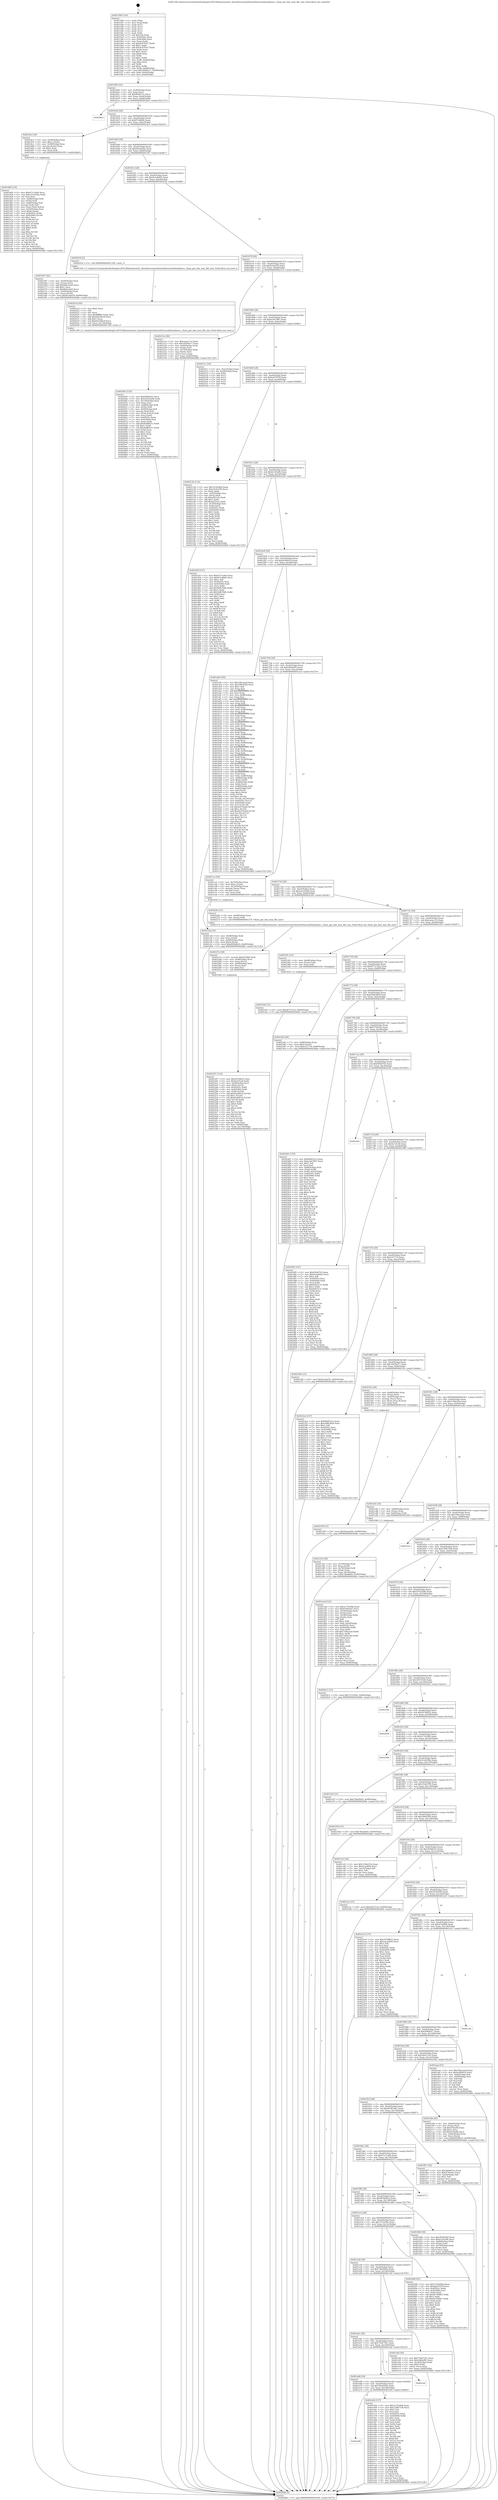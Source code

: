 digraph "0x401590" {
  label = "0x401590 (/mnt/c/Users/mathe/Desktop/tcc/POCII/binaries/extr_linuxdriversnetethernetfreescalefmanfman.c_fman_get_bmi_max_fifo_size_Final-ollvm.out::main(0))"
  labelloc = "t"
  node[shape=record]

  Entry [label="",width=0.3,height=0.3,shape=circle,fillcolor=black,style=filled]
  "0x401604" [label="{
     0x401604 [32]\l
     | [instrs]\l
     &nbsp;&nbsp;0x401604 \<+6\>: mov -0x90(%rbp),%eax\l
     &nbsp;&nbsp;0x40160a \<+2\>: mov %eax,%ecx\l
     &nbsp;&nbsp;0x40160c \<+6\>: sub $0x86df31ec,%ecx\l
     &nbsp;&nbsp;0x401612 \<+6\>: mov %eax,-0xa4(%rbp)\l
     &nbsp;&nbsp;0x401618 \<+6\>: mov %ecx,-0xa8(%rbp)\l
     &nbsp;&nbsp;0x40161e \<+6\>: je 00000000004026a3 \<main+0x1113\>\l
  }"]
  "0x4026a3" [label="{
     0x4026a3\l
  }", style=dashed]
  "0x401624" [label="{
     0x401624 [28]\l
     | [instrs]\l
     &nbsp;&nbsp;0x401624 \<+5\>: jmp 0000000000401629 \<main+0x99\>\l
     &nbsp;&nbsp;0x401629 \<+6\>: mov -0xa4(%rbp),%eax\l
     &nbsp;&nbsp;0x40162f \<+5\>: sub $0x87cd6bfe,%eax\l
     &nbsp;&nbsp;0x401634 \<+6\>: mov %eax,-0xac(%rbp)\l
     &nbsp;&nbsp;0x40163a \<+6\>: je 0000000000401dc2 \<main+0x832\>\l
  }"]
  Exit [label="",width=0.3,height=0.3,shape=circle,fillcolor=black,style=filled,peripheries=2]
  "0x401dc2" [label="{
     0x401dc2 [29]\l
     | [instrs]\l
     &nbsp;&nbsp;0x401dc2 \<+4\>: mov -0x58(%rbp),%rax\l
     &nbsp;&nbsp;0x401dc6 \<+6\>: movl $0x1,(%rax)\l
     &nbsp;&nbsp;0x401dcc \<+4\>: mov -0x58(%rbp),%rax\l
     &nbsp;&nbsp;0x401dd0 \<+3\>: movslq (%rax),%rax\l
     &nbsp;&nbsp;0x401dd3 \<+4\>: shl $0x2,%rax\l
     &nbsp;&nbsp;0x401dd7 \<+3\>: mov %rax,%rdi\l
     &nbsp;&nbsp;0x401dda \<+5\>: call 0000000000401050 \<malloc@plt\>\l
     | [calls]\l
     &nbsp;&nbsp;0x401050 \{1\} (unknown)\l
  }"]
  "0x401640" [label="{
     0x401640 [28]\l
     | [instrs]\l
     &nbsp;&nbsp;0x401640 \<+5\>: jmp 0000000000401645 \<main+0xb5\>\l
     &nbsp;&nbsp;0x401645 \<+6\>: mov -0xa4(%rbp),%eax\l
     &nbsp;&nbsp;0x40164b \<+5\>: sub $0x92ead34e,%eax\l
     &nbsp;&nbsp;0x401650 \<+6\>: mov %eax,-0xb0(%rbp)\l
     &nbsp;&nbsp;0x401656 \<+6\>: je 0000000000402367 \<main+0xdd7\>\l
  }"]
  "0x4023a0" [label="{
     0x4023a0 [15]\l
     | [instrs]\l
     &nbsp;&nbsp;0x4023a0 \<+10\>: movl $0xd0757a52,-0x90(%rbp)\l
     &nbsp;&nbsp;0x4023aa \<+5\>: jmp 00000000004026bb \<main+0x112b\>\l
  }"]
  "0x402367" [label="{
     0x402367 [42]\l
     | [instrs]\l
     &nbsp;&nbsp;0x402367 \<+4\>: mov -0x40(%rbp),%rax\l
     &nbsp;&nbsp;0x40236b \<+2\>: mov (%rax),%ecx\l
     &nbsp;&nbsp;0x40236d \<+6\>: add $0x8d4ce0e6,%ecx\l
     &nbsp;&nbsp;0x402373 \<+3\>: add $0x1,%ecx\l
     &nbsp;&nbsp;0x402376 \<+6\>: sub $0x8d4ce0e6,%ecx\l
     &nbsp;&nbsp;0x40237c \<+4\>: mov -0x40(%rbp),%rax\l
     &nbsp;&nbsp;0x402380 \<+2\>: mov %ecx,(%rax)\l
     &nbsp;&nbsp;0x402382 \<+10\>: movl $0x9c3aef7b,-0x90(%rbp)\l
     &nbsp;&nbsp;0x40238c \<+5\>: jmp 00000000004026bb \<main+0x112b\>\l
  }"]
  "0x40165c" [label="{
     0x40165c [28]\l
     | [instrs]\l
     &nbsp;&nbsp;0x40165c \<+5\>: jmp 0000000000401661 \<main+0xd1\>\l
     &nbsp;&nbsp;0x401661 \<+6\>: mov -0xa4(%rbp),%eax\l
     &nbsp;&nbsp;0x401667 \<+5\>: sub $0x9c2a69d5,%eax\l
     &nbsp;&nbsp;0x40166c \<+6\>: mov %eax,-0xb4(%rbp)\l
     &nbsp;&nbsp;0x401672 \<+6\>: je 0000000000402018 \<main+0xa88\>\l
  }"]
  "0x402358" [label="{
     0x402358 [15]\l
     | [instrs]\l
     &nbsp;&nbsp;0x402358 \<+10\>: movl $0x92ead34e,-0x90(%rbp)\l
     &nbsp;&nbsp;0x402362 \<+5\>: jmp 00000000004026bb \<main+0x112b\>\l
  }"]
  "0x402018" [label="{
     0x402018 [5]\l
     | [instrs]\l
     &nbsp;&nbsp;0x402018 \<+5\>: call 0000000000401160 \<next_i\>\l
     | [calls]\l
     &nbsp;&nbsp;0x401160 \{1\} (/mnt/c/Users/mathe/Desktop/tcc/POCII/binaries/extr_linuxdriversnetethernetfreescalefmanfman.c_fman_get_bmi_max_fifo_size_Final-ollvm.out::next_i)\l
  }"]
  "0x401678" [label="{
     0x401678 [28]\l
     | [instrs]\l
     &nbsp;&nbsp;0x401678 \<+5\>: jmp 000000000040167d \<main+0xed\>\l
     &nbsp;&nbsp;0x40167d \<+6\>: mov -0xa4(%rbp),%eax\l
     &nbsp;&nbsp;0x401683 \<+5\>: sub $0x9c3aef7b,%eax\l
     &nbsp;&nbsp;0x401688 \<+6\>: mov %eax,-0xb8(%rbp)\l
     &nbsp;&nbsp;0x40168e \<+6\>: je 000000000040231a \<main+0xd8a\>\l
  }"]
  "0x402297" [label="{
     0x402297 [116]\l
     | [instrs]\l
     &nbsp;&nbsp;0x402297 \<+5\>: mov $0x2976fb25,%esi\l
     &nbsp;&nbsp;0x40229c \<+5\>: mov $0xfa31fce6,%edx\l
     &nbsp;&nbsp;0x4022a1 \<+4\>: mov -0x40(%rbp),%rcx\l
     &nbsp;&nbsp;0x4022a5 \<+6\>: movl $0x0,(%rcx)\l
     &nbsp;&nbsp;0x4022ab \<+8\>: mov 0x40505c,%r8d\l
     &nbsp;&nbsp;0x4022b3 \<+8\>: mov 0x405060,%r9d\l
     &nbsp;&nbsp;0x4022bb \<+3\>: mov %r8d,%r10d\l
     &nbsp;&nbsp;0x4022be \<+7\>: add $0x9ca8f510,%r10d\l
     &nbsp;&nbsp;0x4022c5 \<+4\>: sub $0x1,%r10d\l
     &nbsp;&nbsp;0x4022c9 \<+7\>: sub $0x9ca8f510,%r10d\l
     &nbsp;&nbsp;0x4022d0 \<+4\>: imul %r10d,%r8d\l
     &nbsp;&nbsp;0x4022d4 \<+4\>: and $0x1,%r8d\l
     &nbsp;&nbsp;0x4022d8 \<+4\>: cmp $0x0,%r8d\l
     &nbsp;&nbsp;0x4022dc \<+4\>: sete %r11b\l
     &nbsp;&nbsp;0x4022e0 \<+4\>: cmp $0xa,%r9d\l
     &nbsp;&nbsp;0x4022e4 \<+3\>: setl %bl\l
     &nbsp;&nbsp;0x4022e7 \<+3\>: mov %r11b,%r14b\l
     &nbsp;&nbsp;0x4022ea \<+3\>: and %bl,%r14b\l
     &nbsp;&nbsp;0x4022ed \<+3\>: xor %bl,%r11b\l
     &nbsp;&nbsp;0x4022f0 \<+3\>: or %r11b,%r14b\l
     &nbsp;&nbsp;0x4022f3 \<+4\>: test $0x1,%r14b\l
     &nbsp;&nbsp;0x4022f7 \<+3\>: cmovne %edx,%esi\l
     &nbsp;&nbsp;0x4022fa \<+6\>: mov %esi,-0x90(%rbp)\l
     &nbsp;&nbsp;0x402300 \<+6\>: mov %eax,-0x154(%rbp)\l
     &nbsp;&nbsp;0x402306 \<+5\>: jmp 00000000004026bb \<main+0x112b\>\l
  }"]
  "0x40231a" [label="{
     0x40231a [36]\l
     | [instrs]\l
     &nbsp;&nbsp;0x40231a \<+5\>: mov $0xcaeecc7e,%eax\l
     &nbsp;&nbsp;0x40231f \<+5\>: mov $0x10d36a77,%ecx\l
     &nbsp;&nbsp;0x402324 \<+4\>: mov -0x40(%rbp),%rdx\l
     &nbsp;&nbsp;0x402328 \<+2\>: mov (%rdx),%esi\l
     &nbsp;&nbsp;0x40232a \<+4\>: mov -0x70(%rbp),%rdx\l
     &nbsp;&nbsp;0x40232e \<+2\>: cmp (%rdx),%esi\l
     &nbsp;&nbsp;0x402330 \<+3\>: cmovl %ecx,%eax\l
     &nbsp;&nbsp;0x402333 \<+6\>: mov %eax,-0x90(%rbp)\l
     &nbsp;&nbsp;0x402339 \<+5\>: jmp 00000000004026bb \<main+0x112b\>\l
  }"]
  "0x401694" [label="{
     0x401694 [28]\l
     | [instrs]\l
     &nbsp;&nbsp;0x401694 \<+5\>: jmp 0000000000401699 \<main+0x109\>\l
     &nbsp;&nbsp;0x401699 \<+6\>: mov -0xa4(%rbp),%eax\l
     &nbsp;&nbsp;0x40169f \<+5\>: sub $0xacde7867,%eax\l
     &nbsp;&nbsp;0x4016a4 \<+6\>: mov %eax,-0xbc(%rbp)\l
     &nbsp;&nbsp;0x4016aa \<+6\>: je 000000000040251c \<main+0xf8c\>\l
  }"]
  "0x40227a" [label="{
     0x40227a [29]\l
     | [instrs]\l
     &nbsp;&nbsp;0x40227a \<+10\>: movabs $0x4030b6,%rdi\l
     &nbsp;&nbsp;0x402284 \<+4\>: mov -0x48(%rbp),%rcx\l
     &nbsp;&nbsp;0x402288 \<+2\>: mov %eax,(%rcx)\l
     &nbsp;&nbsp;0x40228a \<+4\>: mov -0x48(%rbp),%rcx\l
     &nbsp;&nbsp;0x40228e \<+2\>: mov (%rcx),%esi\l
     &nbsp;&nbsp;0x402290 \<+2\>: mov $0x0,%al\l
     &nbsp;&nbsp;0x402292 \<+5\>: call 0000000000401040 \<printf@plt\>\l
     | [calls]\l
     &nbsp;&nbsp;0x401040 \{1\} (unknown)\l
  }"]
  "0x40251c" [label="{
     0x40251c [18]\l
     | [instrs]\l
     &nbsp;&nbsp;0x40251c \<+3\>: mov -0x2c(%rbp),%eax\l
     &nbsp;&nbsp;0x40251f \<+4\>: lea -0x28(%rbp),%rsp\l
     &nbsp;&nbsp;0x402523 \<+1\>: pop %rbx\l
     &nbsp;&nbsp;0x402524 \<+2\>: pop %r12\l
     &nbsp;&nbsp;0x402526 \<+2\>: pop %r13\l
     &nbsp;&nbsp;0x402528 \<+2\>: pop %r14\l
     &nbsp;&nbsp;0x40252a \<+2\>: pop %r15\l
     &nbsp;&nbsp;0x40252c \<+1\>: pop %rbp\l
     &nbsp;&nbsp;0x40252d \<+1\>: ret\l
  }"]
  "0x4016b0" [label="{
     0x4016b0 [28]\l
     | [instrs]\l
     &nbsp;&nbsp;0x4016b0 \<+5\>: jmp 00000000004016b5 \<main+0x125\>\l
     &nbsp;&nbsp;0x4016b5 \<+6\>: mov -0xa4(%rbp),%eax\l
     &nbsp;&nbsp;0x4016bb \<+5\>: sub $0xba97055f,%eax\l
     &nbsp;&nbsp;0x4016c0 \<+6\>: mov %eax,-0xc0(%rbp)\l
     &nbsp;&nbsp;0x4016c6 \<+6\>: je 000000000040212b \<main+0xb9b\>\l
  }"]
  "0x402045" [label="{
     0x402045 [124]\l
     | [instrs]\l
     &nbsp;&nbsp;0x402045 \<+5\>: mov $0xf5f4b763,%ecx\l
     &nbsp;&nbsp;0x40204a \<+5\>: mov $0x25452b4b,%edx\l
     &nbsp;&nbsp;0x40204f \<+6\>: mov -0x150(%rbp),%esi\l
     &nbsp;&nbsp;0x402055 \<+3\>: imul %eax,%esi\l
     &nbsp;&nbsp;0x402058 \<+4\>: mov -0x68(%rbp),%rdi\l
     &nbsp;&nbsp;0x40205c \<+3\>: mov (%rdi),%rdi\l
     &nbsp;&nbsp;0x40205f \<+4\>: mov -0x60(%rbp),%r8\l
     &nbsp;&nbsp;0x402063 \<+3\>: movslq (%r8),%r8\l
     &nbsp;&nbsp;0x402066 \<+4\>: mov (%rdi,%r8,8),%rdi\l
     &nbsp;&nbsp;0x40206a \<+2\>: mov %esi,(%rdi)\l
     &nbsp;&nbsp;0x40206c \<+7\>: mov 0x40505c,%eax\l
     &nbsp;&nbsp;0x402073 \<+7\>: mov 0x405060,%esi\l
     &nbsp;&nbsp;0x40207a \<+3\>: mov %eax,%r9d\l
     &nbsp;&nbsp;0x40207d \<+7\>: add $0x9e8f6031,%r9d\l
     &nbsp;&nbsp;0x402084 \<+4\>: sub $0x1,%r9d\l
     &nbsp;&nbsp;0x402088 \<+7\>: sub $0x9e8f6031,%r9d\l
     &nbsp;&nbsp;0x40208f \<+4\>: imul %r9d,%eax\l
     &nbsp;&nbsp;0x402093 \<+3\>: and $0x1,%eax\l
     &nbsp;&nbsp;0x402096 \<+3\>: cmp $0x0,%eax\l
     &nbsp;&nbsp;0x402099 \<+4\>: sete %r10b\l
     &nbsp;&nbsp;0x40209d \<+3\>: cmp $0xa,%esi\l
     &nbsp;&nbsp;0x4020a0 \<+4\>: setl %r11b\l
     &nbsp;&nbsp;0x4020a4 \<+3\>: mov %r10b,%bl\l
     &nbsp;&nbsp;0x4020a7 \<+3\>: and %r11b,%bl\l
     &nbsp;&nbsp;0x4020aa \<+3\>: xor %r11b,%r10b\l
     &nbsp;&nbsp;0x4020ad \<+3\>: or %r10b,%bl\l
     &nbsp;&nbsp;0x4020b0 \<+3\>: test $0x1,%bl\l
     &nbsp;&nbsp;0x4020b3 \<+3\>: cmovne %edx,%ecx\l
     &nbsp;&nbsp;0x4020b6 \<+6\>: mov %ecx,-0x90(%rbp)\l
     &nbsp;&nbsp;0x4020bc \<+5\>: jmp 00000000004026bb \<main+0x112b\>\l
  }"]
  "0x40212b" [label="{
     0x40212b [114]\l
     | [instrs]\l
     &nbsp;&nbsp;0x40212b \<+5\>: mov $0x7a70e4bb,%eax\l
     &nbsp;&nbsp;0x402130 \<+5\>: mov $0x352b37f6,%ecx\l
     &nbsp;&nbsp;0x402135 \<+2\>: xor %edx,%edx\l
     &nbsp;&nbsp;0x402137 \<+4\>: mov -0x50(%rbp),%rsi\l
     &nbsp;&nbsp;0x40213b \<+2\>: mov (%rsi),%edi\l
     &nbsp;&nbsp;0x40213d \<+6\>: sub $0xaf52a32,%edi\l
     &nbsp;&nbsp;0x402143 \<+3\>: add $0x1,%edi\l
     &nbsp;&nbsp;0x402146 \<+6\>: add $0xaf52a32,%edi\l
     &nbsp;&nbsp;0x40214c \<+4\>: mov -0x50(%rbp),%rsi\l
     &nbsp;&nbsp;0x402150 \<+2\>: mov %edi,(%rsi)\l
     &nbsp;&nbsp;0x402152 \<+7\>: mov 0x40505c,%edi\l
     &nbsp;&nbsp;0x402159 \<+8\>: mov 0x405060,%r8d\l
     &nbsp;&nbsp;0x402161 \<+3\>: sub $0x1,%edx\l
     &nbsp;&nbsp;0x402164 \<+3\>: mov %edi,%r9d\l
     &nbsp;&nbsp;0x402167 \<+3\>: add %edx,%r9d\l
     &nbsp;&nbsp;0x40216a \<+4\>: imul %r9d,%edi\l
     &nbsp;&nbsp;0x40216e \<+3\>: and $0x1,%edi\l
     &nbsp;&nbsp;0x402171 \<+3\>: cmp $0x0,%edi\l
     &nbsp;&nbsp;0x402174 \<+4\>: sete %r10b\l
     &nbsp;&nbsp;0x402178 \<+4\>: cmp $0xa,%r8d\l
     &nbsp;&nbsp;0x40217c \<+4\>: setl %r11b\l
     &nbsp;&nbsp;0x402180 \<+3\>: mov %r10b,%bl\l
     &nbsp;&nbsp;0x402183 \<+3\>: and %r11b,%bl\l
     &nbsp;&nbsp;0x402186 \<+3\>: xor %r11b,%r10b\l
     &nbsp;&nbsp;0x402189 \<+3\>: or %r10b,%bl\l
     &nbsp;&nbsp;0x40218c \<+3\>: test $0x1,%bl\l
     &nbsp;&nbsp;0x40218f \<+3\>: cmovne %ecx,%eax\l
     &nbsp;&nbsp;0x402192 \<+6\>: mov %eax,-0x90(%rbp)\l
     &nbsp;&nbsp;0x402198 \<+5\>: jmp 00000000004026bb \<main+0x112b\>\l
  }"]
  "0x4016cc" [label="{
     0x4016cc [28]\l
     | [instrs]\l
     &nbsp;&nbsp;0x4016cc \<+5\>: jmp 00000000004016d1 \<main+0x141\>\l
     &nbsp;&nbsp;0x4016d1 \<+6\>: mov -0xa4(%rbp),%eax\l
     &nbsp;&nbsp;0x4016d7 \<+5\>: sub $0xbc3f1a0b,%eax\l
     &nbsp;&nbsp;0x4016dc \<+6\>: mov %eax,-0xc4(%rbp)\l
     &nbsp;&nbsp;0x4016e2 \<+6\>: je 0000000000401d2f \<main+0x79f\>\l
  }"]
  "0x40201d" [label="{
     0x40201d [40]\l
     | [instrs]\l
     &nbsp;&nbsp;0x40201d \<+5\>: mov $0x2,%ecx\l
     &nbsp;&nbsp;0x402022 \<+1\>: cltd\l
     &nbsp;&nbsp;0x402023 \<+2\>: idiv %ecx\l
     &nbsp;&nbsp;0x402025 \<+6\>: imul $0xfffffffe,%edx,%ecx\l
     &nbsp;&nbsp;0x40202b \<+6\>: add $0x82b390c9,%ecx\l
     &nbsp;&nbsp;0x402031 \<+3\>: add $0x1,%ecx\l
     &nbsp;&nbsp;0x402034 \<+6\>: sub $0x82b390c9,%ecx\l
     &nbsp;&nbsp;0x40203a \<+6\>: mov %ecx,-0x150(%rbp)\l
     &nbsp;&nbsp;0x402040 \<+5\>: call 0000000000401160 \<next_i\>\l
     | [calls]\l
     &nbsp;&nbsp;0x401160 \{1\} (/mnt/c/Users/mathe/Desktop/tcc/POCII/binaries/extr_linuxdriversnetethernetfreescalefmanfman.c_fman_get_bmi_max_fifo_size_Final-ollvm.out::next_i)\l
  }"]
  "0x401d2f" [label="{
     0x401d2f [147]\l
     | [instrs]\l
     &nbsp;&nbsp;0x401d2f \<+5\>: mov $0x67e7ca64,%eax\l
     &nbsp;&nbsp;0x401d34 \<+5\>: mov $0x87cd6bfe,%ecx\l
     &nbsp;&nbsp;0x401d39 \<+2\>: mov $0x1,%dl\l
     &nbsp;&nbsp;0x401d3b \<+7\>: mov 0x40505c,%esi\l
     &nbsp;&nbsp;0x401d42 \<+7\>: mov 0x405060,%edi\l
     &nbsp;&nbsp;0x401d49 \<+3\>: mov %esi,%r8d\l
     &nbsp;&nbsp;0x401d4c \<+7\>: add $0x5bfb70db,%r8d\l
     &nbsp;&nbsp;0x401d53 \<+4\>: sub $0x1,%r8d\l
     &nbsp;&nbsp;0x401d57 \<+7\>: sub $0x5bfb70db,%r8d\l
     &nbsp;&nbsp;0x401d5e \<+4\>: imul %r8d,%esi\l
     &nbsp;&nbsp;0x401d62 \<+3\>: and $0x1,%esi\l
     &nbsp;&nbsp;0x401d65 \<+3\>: cmp $0x0,%esi\l
     &nbsp;&nbsp;0x401d68 \<+4\>: sete %r9b\l
     &nbsp;&nbsp;0x401d6c \<+3\>: cmp $0xa,%edi\l
     &nbsp;&nbsp;0x401d6f \<+4\>: setl %r10b\l
     &nbsp;&nbsp;0x401d73 \<+3\>: mov %r9b,%r11b\l
     &nbsp;&nbsp;0x401d76 \<+4\>: xor $0xff,%r11b\l
     &nbsp;&nbsp;0x401d7a \<+3\>: mov %r10b,%bl\l
     &nbsp;&nbsp;0x401d7d \<+3\>: xor $0xff,%bl\l
     &nbsp;&nbsp;0x401d80 \<+3\>: xor $0x1,%dl\l
     &nbsp;&nbsp;0x401d83 \<+3\>: mov %r11b,%r14b\l
     &nbsp;&nbsp;0x401d86 \<+4\>: and $0xff,%r14b\l
     &nbsp;&nbsp;0x401d8a \<+3\>: and %dl,%r9b\l
     &nbsp;&nbsp;0x401d8d \<+3\>: mov %bl,%r15b\l
     &nbsp;&nbsp;0x401d90 \<+4\>: and $0xff,%r15b\l
     &nbsp;&nbsp;0x401d94 \<+3\>: and %dl,%r10b\l
     &nbsp;&nbsp;0x401d97 \<+3\>: or %r9b,%r14b\l
     &nbsp;&nbsp;0x401d9a \<+3\>: or %r10b,%r15b\l
     &nbsp;&nbsp;0x401d9d \<+3\>: xor %r15b,%r14b\l
     &nbsp;&nbsp;0x401da0 \<+3\>: or %bl,%r11b\l
     &nbsp;&nbsp;0x401da3 \<+4\>: xor $0xff,%r11b\l
     &nbsp;&nbsp;0x401da7 \<+3\>: or $0x1,%dl\l
     &nbsp;&nbsp;0x401daa \<+3\>: and %dl,%r11b\l
     &nbsp;&nbsp;0x401dad \<+3\>: or %r11b,%r14b\l
     &nbsp;&nbsp;0x401db0 \<+4\>: test $0x1,%r14b\l
     &nbsp;&nbsp;0x401db4 \<+3\>: cmovne %ecx,%eax\l
     &nbsp;&nbsp;0x401db7 \<+6\>: mov %eax,-0x90(%rbp)\l
     &nbsp;&nbsp;0x401dbd \<+5\>: jmp 00000000004026bb \<main+0x112b\>\l
  }"]
  "0x4016e8" [label="{
     0x4016e8 [28]\l
     | [instrs]\l
     &nbsp;&nbsp;0x4016e8 \<+5\>: jmp 00000000004016ed \<main+0x15d\>\l
     &nbsp;&nbsp;0x4016ed \<+6\>: mov -0xa4(%rbp),%eax\l
     &nbsp;&nbsp;0x4016f3 \<+5\>: sub $0xbcbfb91d,%eax\l
     &nbsp;&nbsp;0x4016f8 \<+6\>: mov %eax,-0xc8(%rbp)\l
     &nbsp;&nbsp;0x4016fe \<+6\>: je 0000000000401adf \<main+0x54f\>\l
  }"]
  "0x401a84" [label="{
     0x401a84\l
  }", style=dashed]
  "0x401adf" [label="{
     0x401adf [356]\l
     | [instrs]\l
     &nbsp;&nbsp;0x401adf \<+5\>: mov $0x19bc2ead,%eax\l
     &nbsp;&nbsp;0x401ae4 \<+5\>: mov $0x3963f39e,%ecx\l
     &nbsp;&nbsp;0x401ae9 \<+2\>: mov $0x1,%dl\l
     &nbsp;&nbsp;0x401aeb \<+3\>: mov %rsp,%rsi\l
     &nbsp;&nbsp;0x401aee \<+4\>: add $0xfffffffffffffff0,%rsi\l
     &nbsp;&nbsp;0x401af2 \<+3\>: mov %rsi,%rsp\l
     &nbsp;&nbsp;0x401af5 \<+7\>: mov %rsi,-0x88(%rbp)\l
     &nbsp;&nbsp;0x401afc \<+3\>: mov %rsp,%rsi\l
     &nbsp;&nbsp;0x401aff \<+4\>: add $0xfffffffffffffff0,%rsi\l
     &nbsp;&nbsp;0x401b03 \<+3\>: mov %rsi,%rsp\l
     &nbsp;&nbsp;0x401b06 \<+3\>: mov %rsp,%rdi\l
     &nbsp;&nbsp;0x401b09 \<+4\>: add $0xfffffffffffffff0,%rdi\l
     &nbsp;&nbsp;0x401b0d \<+3\>: mov %rdi,%rsp\l
     &nbsp;&nbsp;0x401b10 \<+4\>: mov %rdi,-0x80(%rbp)\l
     &nbsp;&nbsp;0x401b14 \<+3\>: mov %rsp,%rdi\l
     &nbsp;&nbsp;0x401b17 \<+4\>: add $0xfffffffffffffff0,%rdi\l
     &nbsp;&nbsp;0x401b1b \<+3\>: mov %rdi,%rsp\l
     &nbsp;&nbsp;0x401b1e \<+4\>: mov %rdi,-0x78(%rbp)\l
     &nbsp;&nbsp;0x401b22 \<+3\>: mov %rsp,%rdi\l
     &nbsp;&nbsp;0x401b25 \<+4\>: add $0xfffffffffffffff0,%rdi\l
     &nbsp;&nbsp;0x401b29 \<+3\>: mov %rdi,%rsp\l
     &nbsp;&nbsp;0x401b2c \<+4\>: mov %rdi,-0x70(%rbp)\l
     &nbsp;&nbsp;0x401b30 \<+3\>: mov %rsp,%rdi\l
     &nbsp;&nbsp;0x401b33 \<+4\>: add $0xfffffffffffffff0,%rdi\l
     &nbsp;&nbsp;0x401b37 \<+3\>: mov %rdi,%rsp\l
     &nbsp;&nbsp;0x401b3a \<+4\>: mov %rdi,-0x68(%rbp)\l
     &nbsp;&nbsp;0x401b3e \<+3\>: mov %rsp,%rdi\l
     &nbsp;&nbsp;0x401b41 \<+4\>: add $0xfffffffffffffff0,%rdi\l
     &nbsp;&nbsp;0x401b45 \<+3\>: mov %rdi,%rsp\l
     &nbsp;&nbsp;0x401b48 \<+4\>: mov %rdi,-0x60(%rbp)\l
     &nbsp;&nbsp;0x401b4c \<+3\>: mov %rsp,%rdi\l
     &nbsp;&nbsp;0x401b4f \<+4\>: add $0xfffffffffffffff0,%rdi\l
     &nbsp;&nbsp;0x401b53 \<+3\>: mov %rdi,%rsp\l
     &nbsp;&nbsp;0x401b56 \<+4\>: mov %rdi,-0x58(%rbp)\l
     &nbsp;&nbsp;0x401b5a \<+3\>: mov %rsp,%rdi\l
     &nbsp;&nbsp;0x401b5d \<+4\>: add $0xfffffffffffffff0,%rdi\l
     &nbsp;&nbsp;0x401b61 \<+3\>: mov %rdi,%rsp\l
     &nbsp;&nbsp;0x401b64 \<+4\>: mov %rdi,-0x50(%rbp)\l
     &nbsp;&nbsp;0x401b68 \<+3\>: mov %rsp,%rdi\l
     &nbsp;&nbsp;0x401b6b \<+4\>: add $0xfffffffffffffff0,%rdi\l
     &nbsp;&nbsp;0x401b6f \<+3\>: mov %rdi,%rsp\l
     &nbsp;&nbsp;0x401b72 \<+4\>: mov %rdi,-0x48(%rbp)\l
     &nbsp;&nbsp;0x401b76 \<+3\>: mov %rsp,%rdi\l
     &nbsp;&nbsp;0x401b79 \<+4\>: add $0xfffffffffffffff0,%rdi\l
     &nbsp;&nbsp;0x401b7d \<+3\>: mov %rdi,%rsp\l
     &nbsp;&nbsp;0x401b80 \<+4\>: mov %rdi,-0x40(%rbp)\l
     &nbsp;&nbsp;0x401b84 \<+7\>: mov -0x88(%rbp),%rdi\l
     &nbsp;&nbsp;0x401b8b \<+6\>: movl $0x0,(%rdi)\l
     &nbsp;&nbsp;0x401b91 \<+7\>: mov -0x94(%rbp),%r8d\l
     &nbsp;&nbsp;0x401b98 \<+3\>: mov %r8d,(%rsi)\l
     &nbsp;&nbsp;0x401b9b \<+4\>: mov -0x80(%rbp),%rdi\l
     &nbsp;&nbsp;0x401b9f \<+7\>: mov -0xa0(%rbp),%r9\l
     &nbsp;&nbsp;0x401ba6 \<+3\>: mov %r9,(%rdi)\l
     &nbsp;&nbsp;0x401ba9 \<+3\>: cmpl $0x2,(%rsi)\l
     &nbsp;&nbsp;0x401bac \<+4\>: setne %r10b\l
     &nbsp;&nbsp;0x401bb0 \<+4\>: and $0x1,%r10b\l
     &nbsp;&nbsp;0x401bb4 \<+4\>: mov %r10b,-0x35(%rbp)\l
     &nbsp;&nbsp;0x401bb8 \<+8\>: mov 0x40505c,%r11d\l
     &nbsp;&nbsp;0x401bc0 \<+7\>: mov 0x405060,%ebx\l
     &nbsp;&nbsp;0x401bc7 \<+3\>: mov %r11d,%r14d\l
     &nbsp;&nbsp;0x401bca \<+7\>: sub $0xd2476ae8,%r14d\l
     &nbsp;&nbsp;0x401bd1 \<+4\>: sub $0x1,%r14d\l
     &nbsp;&nbsp;0x401bd5 \<+7\>: add $0xd2476ae8,%r14d\l
     &nbsp;&nbsp;0x401bdc \<+4\>: imul %r14d,%r11d\l
     &nbsp;&nbsp;0x401be0 \<+4\>: and $0x1,%r11d\l
     &nbsp;&nbsp;0x401be4 \<+4\>: cmp $0x0,%r11d\l
     &nbsp;&nbsp;0x401be8 \<+4\>: sete %r10b\l
     &nbsp;&nbsp;0x401bec \<+3\>: cmp $0xa,%ebx\l
     &nbsp;&nbsp;0x401bef \<+4\>: setl %r15b\l
     &nbsp;&nbsp;0x401bf3 \<+3\>: mov %r10b,%r12b\l
     &nbsp;&nbsp;0x401bf6 \<+4\>: xor $0xff,%r12b\l
     &nbsp;&nbsp;0x401bfa \<+3\>: mov %r15b,%r13b\l
     &nbsp;&nbsp;0x401bfd \<+4\>: xor $0xff,%r13b\l
     &nbsp;&nbsp;0x401c01 \<+3\>: xor $0x1,%dl\l
     &nbsp;&nbsp;0x401c04 \<+3\>: mov %r12b,%sil\l
     &nbsp;&nbsp;0x401c07 \<+4\>: and $0xff,%sil\l
     &nbsp;&nbsp;0x401c0b \<+3\>: and %dl,%r10b\l
     &nbsp;&nbsp;0x401c0e \<+3\>: mov %r13b,%dil\l
     &nbsp;&nbsp;0x401c11 \<+4\>: and $0xff,%dil\l
     &nbsp;&nbsp;0x401c15 \<+3\>: and %dl,%r15b\l
     &nbsp;&nbsp;0x401c18 \<+3\>: or %r10b,%sil\l
     &nbsp;&nbsp;0x401c1b \<+3\>: or %r15b,%dil\l
     &nbsp;&nbsp;0x401c1e \<+3\>: xor %dil,%sil\l
     &nbsp;&nbsp;0x401c21 \<+3\>: or %r13b,%r12b\l
     &nbsp;&nbsp;0x401c24 \<+4\>: xor $0xff,%r12b\l
     &nbsp;&nbsp;0x401c28 \<+3\>: or $0x1,%dl\l
     &nbsp;&nbsp;0x401c2b \<+3\>: and %dl,%r12b\l
     &nbsp;&nbsp;0x401c2e \<+3\>: or %r12b,%sil\l
     &nbsp;&nbsp;0x401c31 \<+4\>: test $0x1,%sil\l
     &nbsp;&nbsp;0x401c35 \<+3\>: cmovne %ecx,%eax\l
     &nbsp;&nbsp;0x401c38 \<+6\>: mov %eax,-0x90(%rbp)\l
     &nbsp;&nbsp;0x401c3e \<+5\>: jmp 00000000004026bb \<main+0x112b\>\l
  }"]
  "0x401704" [label="{
     0x401704 [28]\l
     | [instrs]\l
     &nbsp;&nbsp;0x401704 \<+5\>: jmp 0000000000401709 \<main+0x179\>\l
     &nbsp;&nbsp;0x401709 \<+6\>: mov -0xa4(%rbp),%eax\l
     &nbsp;&nbsp;0x40170f \<+5\>: sub $0xc6b0e9f3,%eax\l
     &nbsp;&nbsp;0x401714 \<+6\>: mov %eax,-0xcc(%rbp)\l
     &nbsp;&nbsp;0x40171a \<+6\>: je 0000000000401cce \<main+0x73e\>\l
  }"]
  "0x401e64" [label="{
     0x401e64 [137]\l
     | [instrs]\l
     &nbsp;&nbsp;0x401e64 \<+5\>: mov $0x2c74166b,%eax\l
     &nbsp;&nbsp;0x401e69 \<+5\>: mov $0x23987538,%ecx\l
     &nbsp;&nbsp;0x401e6e \<+2\>: mov $0x1,%dl\l
     &nbsp;&nbsp;0x401e70 \<+2\>: xor %esi,%esi\l
     &nbsp;&nbsp;0x401e72 \<+7\>: mov 0x40505c,%edi\l
     &nbsp;&nbsp;0x401e79 \<+8\>: mov 0x405060,%r8d\l
     &nbsp;&nbsp;0x401e81 \<+3\>: sub $0x1,%esi\l
     &nbsp;&nbsp;0x401e84 \<+3\>: mov %edi,%r9d\l
     &nbsp;&nbsp;0x401e87 \<+3\>: add %esi,%r9d\l
     &nbsp;&nbsp;0x401e8a \<+4\>: imul %r9d,%edi\l
     &nbsp;&nbsp;0x401e8e \<+3\>: and $0x1,%edi\l
     &nbsp;&nbsp;0x401e91 \<+3\>: cmp $0x0,%edi\l
     &nbsp;&nbsp;0x401e94 \<+4\>: sete %r10b\l
     &nbsp;&nbsp;0x401e98 \<+4\>: cmp $0xa,%r8d\l
     &nbsp;&nbsp;0x401e9c \<+4\>: setl %r11b\l
     &nbsp;&nbsp;0x401ea0 \<+3\>: mov %r10b,%bl\l
     &nbsp;&nbsp;0x401ea3 \<+3\>: xor $0xff,%bl\l
     &nbsp;&nbsp;0x401ea6 \<+3\>: mov %r11b,%r14b\l
     &nbsp;&nbsp;0x401ea9 \<+4\>: xor $0xff,%r14b\l
     &nbsp;&nbsp;0x401ead \<+3\>: xor $0x0,%dl\l
     &nbsp;&nbsp;0x401eb0 \<+3\>: mov %bl,%r15b\l
     &nbsp;&nbsp;0x401eb3 \<+4\>: and $0x0,%r15b\l
     &nbsp;&nbsp;0x401eb7 \<+3\>: and %dl,%r10b\l
     &nbsp;&nbsp;0x401eba \<+3\>: mov %r14b,%r12b\l
     &nbsp;&nbsp;0x401ebd \<+4\>: and $0x0,%r12b\l
     &nbsp;&nbsp;0x401ec1 \<+3\>: and %dl,%r11b\l
     &nbsp;&nbsp;0x401ec4 \<+3\>: or %r10b,%r15b\l
     &nbsp;&nbsp;0x401ec7 \<+3\>: or %r11b,%r12b\l
     &nbsp;&nbsp;0x401eca \<+3\>: xor %r12b,%r15b\l
     &nbsp;&nbsp;0x401ecd \<+3\>: or %r14b,%bl\l
     &nbsp;&nbsp;0x401ed0 \<+3\>: xor $0xff,%bl\l
     &nbsp;&nbsp;0x401ed3 \<+3\>: or $0x0,%dl\l
     &nbsp;&nbsp;0x401ed6 \<+2\>: and %dl,%bl\l
     &nbsp;&nbsp;0x401ed8 \<+3\>: or %bl,%r15b\l
     &nbsp;&nbsp;0x401edb \<+4\>: test $0x1,%r15b\l
     &nbsp;&nbsp;0x401edf \<+3\>: cmovne %ecx,%eax\l
     &nbsp;&nbsp;0x401ee2 \<+6\>: mov %eax,-0x90(%rbp)\l
     &nbsp;&nbsp;0x401ee8 \<+5\>: jmp 00000000004026bb \<main+0x112b\>\l
  }"]
  "0x401cce" [label="{
     0x401cce [29]\l
     | [instrs]\l
     &nbsp;&nbsp;0x401cce \<+4\>: mov -0x70(%rbp),%rax\l
     &nbsp;&nbsp;0x401cd2 \<+6\>: movl $0x1,(%rax)\l
     &nbsp;&nbsp;0x401cd8 \<+4\>: mov -0x70(%rbp),%rax\l
     &nbsp;&nbsp;0x401cdc \<+3\>: movslq (%rax),%rax\l
     &nbsp;&nbsp;0x401cdf \<+4\>: shl $0x3,%rax\l
     &nbsp;&nbsp;0x401ce3 \<+3\>: mov %rax,%rdi\l
     &nbsp;&nbsp;0x401ce6 \<+5\>: call 0000000000401050 \<malloc@plt\>\l
     | [calls]\l
     &nbsp;&nbsp;0x401050 \{1\} (unknown)\l
  }"]
  "0x401720" [label="{
     0x401720 [28]\l
     | [instrs]\l
     &nbsp;&nbsp;0x401720 \<+5\>: jmp 0000000000401725 \<main+0x195\>\l
     &nbsp;&nbsp;0x401725 \<+6\>: mov -0xa4(%rbp),%eax\l
     &nbsp;&nbsp;0x40172b \<+5\>: sub $0xcae22830,%eax\l
     &nbsp;&nbsp;0x401730 \<+6\>: mov %eax,-0xd0(%rbp)\l
     &nbsp;&nbsp;0x401736 \<+6\>: je 000000000040226e \<main+0xcde\>\l
  }"]
  "0x401a68" [label="{
     0x401a68 [28]\l
     | [instrs]\l
     &nbsp;&nbsp;0x401a68 \<+5\>: jmp 0000000000401a6d \<main+0x4dd\>\l
     &nbsp;&nbsp;0x401a6d \<+6\>: mov -0xa4(%rbp),%eax\l
     &nbsp;&nbsp;0x401a73 \<+5\>: sub $0x78ad2b45,%eax\l
     &nbsp;&nbsp;0x401a78 \<+6\>: mov %eax,-0x148(%rbp)\l
     &nbsp;&nbsp;0x401a7e \<+6\>: je 0000000000401e64 \<main+0x8d4\>\l
  }"]
  "0x40226e" [label="{
     0x40226e [12]\l
     | [instrs]\l
     &nbsp;&nbsp;0x40226e \<+4\>: mov -0x68(%rbp),%rax\l
     &nbsp;&nbsp;0x402272 \<+3\>: mov (%rax),%rdi\l
     &nbsp;&nbsp;0x402275 \<+5\>: call 0000000000401570 \<fman_get_bmi_max_fifo_size\>\l
     | [calls]\l
     &nbsp;&nbsp;0x401570 \{1\} (/mnt/c/Users/mathe/Desktop/tcc/POCII/binaries/extr_linuxdriversnetethernetfreescalefmanfman.c_fman_get_bmi_max_fifo_size_Final-ollvm.out::fman_get_bmi_max_fifo_size)\l
  }"]
  "0x40173c" [label="{
     0x40173c [28]\l
     | [instrs]\l
     &nbsp;&nbsp;0x40173c \<+5\>: jmp 0000000000401741 \<main+0x1b1\>\l
     &nbsp;&nbsp;0x401741 \<+6\>: mov -0xa4(%rbp),%eax\l
     &nbsp;&nbsp;0x401747 \<+5\>: sub $0xcaeecc7e,%eax\l
     &nbsp;&nbsp;0x40174c \<+6\>: mov %eax,-0xd4(%rbp)\l
     &nbsp;&nbsp;0x401752 \<+6\>: je 0000000000402391 \<main+0xe01\>\l
  }"]
  "0x4023af" [label="{
     0x4023af\l
  }", style=dashed]
  "0x402391" [label="{
     0x402391 [15]\l
     | [instrs]\l
     &nbsp;&nbsp;0x402391 \<+4\>: mov -0x68(%rbp),%rax\l
     &nbsp;&nbsp;0x402395 \<+3\>: mov (%rax),%rax\l
     &nbsp;&nbsp;0x402398 \<+3\>: mov %rax,%rdi\l
     &nbsp;&nbsp;0x40239b \<+5\>: call 0000000000401030 \<free@plt\>\l
     | [calls]\l
     &nbsp;&nbsp;0x401030 \{1\} (unknown)\l
  }"]
  "0x401758" [label="{
     0x401758 [28]\l
     | [instrs]\l
     &nbsp;&nbsp;0x401758 \<+5\>: jmp 000000000040175d \<main+0x1cd\>\l
     &nbsp;&nbsp;0x40175d \<+6\>: mov -0xa4(%rbp),%eax\l
     &nbsp;&nbsp;0x401763 \<+5\>: sub $0xd0757a52,%eax\l
     &nbsp;&nbsp;0x401768 \<+6\>: mov %eax,-0xd8(%rbp)\l
     &nbsp;&nbsp;0x40176e \<+6\>: je 00000000004023d2 \<main+0xe42\>\l
  }"]
  "0x401ddf" [label="{
     0x401ddf [118]\l
     | [instrs]\l
     &nbsp;&nbsp;0x401ddf \<+5\>: mov $0x67e7ca64,%ecx\l
     &nbsp;&nbsp;0x401de4 \<+5\>: mov $0x31e025be,%edx\l
     &nbsp;&nbsp;0x401de9 \<+2\>: xor %esi,%esi\l
     &nbsp;&nbsp;0x401deb \<+4\>: mov -0x68(%rbp),%rdi\l
     &nbsp;&nbsp;0x401def \<+3\>: mov (%rdi),%rdi\l
     &nbsp;&nbsp;0x401df2 \<+4\>: mov -0x60(%rbp),%r8\l
     &nbsp;&nbsp;0x401df6 \<+3\>: movslq (%r8),%r8\l
     &nbsp;&nbsp;0x401df9 \<+4\>: mov %rax,(%rdi,%r8,8)\l
     &nbsp;&nbsp;0x401dfd \<+4\>: mov -0x50(%rbp),%rax\l
     &nbsp;&nbsp;0x401e01 \<+6\>: movl $0x0,(%rax)\l
     &nbsp;&nbsp;0x401e07 \<+8\>: mov 0x40505c,%r9d\l
     &nbsp;&nbsp;0x401e0f \<+8\>: mov 0x405060,%r10d\l
     &nbsp;&nbsp;0x401e17 \<+3\>: sub $0x1,%esi\l
     &nbsp;&nbsp;0x401e1a \<+3\>: mov %r9d,%r11d\l
     &nbsp;&nbsp;0x401e1d \<+3\>: add %esi,%r11d\l
     &nbsp;&nbsp;0x401e20 \<+4\>: imul %r11d,%r9d\l
     &nbsp;&nbsp;0x401e24 \<+4\>: and $0x1,%r9d\l
     &nbsp;&nbsp;0x401e28 \<+4\>: cmp $0x0,%r9d\l
     &nbsp;&nbsp;0x401e2c \<+3\>: sete %bl\l
     &nbsp;&nbsp;0x401e2f \<+4\>: cmp $0xa,%r10d\l
     &nbsp;&nbsp;0x401e33 \<+4\>: setl %r14b\l
     &nbsp;&nbsp;0x401e37 \<+3\>: mov %bl,%r15b\l
     &nbsp;&nbsp;0x401e3a \<+3\>: and %r14b,%r15b\l
     &nbsp;&nbsp;0x401e3d \<+3\>: xor %r14b,%bl\l
     &nbsp;&nbsp;0x401e40 \<+3\>: or %bl,%r15b\l
     &nbsp;&nbsp;0x401e43 \<+4\>: test $0x1,%r15b\l
     &nbsp;&nbsp;0x401e47 \<+3\>: cmovne %edx,%ecx\l
     &nbsp;&nbsp;0x401e4a \<+6\>: mov %ecx,-0x90(%rbp)\l
     &nbsp;&nbsp;0x401e50 \<+5\>: jmp 00000000004026bb \<main+0x112b\>\l
  }"]
  "0x4023d2" [label="{
     0x4023d2 [28]\l
     | [instrs]\l
     &nbsp;&nbsp;0x4023d2 \<+7\>: mov -0x88(%rbp),%rax\l
     &nbsp;&nbsp;0x4023d9 \<+6\>: movl $0x0,(%rax)\l
     &nbsp;&nbsp;0x4023df \<+10\>: movl $0xe1f1716,-0x90(%rbp)\l
     &nbsp;&nbsp;0x4023e9 \<+5\>: jmp 00000000004026bb \<main+0x112b\>\l
  }"]
  "0x401774" [label="{
     0x401774 [28]\l
     | [instrs]\l
     &nbsp;&nbsp;0x401774 \<+5\>: jmp 0000000000401779 \<main+0x1e9\>\l
     &nbsp;&nbsp;0x401779 \<+6\>: mov -0xa4(%rbp),%eax\l
     &nbsp;&nbsp;0x40177f \<+5\>: sub $0xe49b3856,%eax\l
     &nbsp;&nbsp;0x401784 \<+6\>: mov %eax,-0xdc(%rbp)\l
     &nbsp;&nbsp;0x40178a \<+6\>: je 0000000000402481 \<main+0xef1\>\l
  }"]
  "0x401ceb" [label="{
     0x401ceb [32]\l
     | [instrs]\l
     &nbsp;&nbsp;0x401ceb \<+4\>: mov -0x68(%rbp),%rdi\l
     &nbsp;&nbsp;0x401cef \<+3\>: mov %rax,(%rdi)\l
     &nbsp;&nbsp;0x401cf2 \<+4\>: mov -0x60(%rbp),%rax\l
     &nbsp;&nbsp;0x401cf6 \<+6\>: movl $0x0,(%rax)\l
     &nbsp;&nbsp;0x401cfc \<+10\>: movl $0x683bdb10,-0x90(%rbp)\l
     &nbsp;&nbsp;0x401d06 \<+5\>: jmp 00000000004026bb \<main+0x112b\>\l
  }"]
  "0x402481" [label="{
     0x402481 [155]\l
     | [instrs]\l
     &nbsp;&nbsp;0x402481 \<+5\>: mov $0x86df31ec,%eax\l
     &nbsp;&nbsp;0x402486 \<+5\>: mov $0xacde7867,%ecx\l
     &nbsp;&nbsp;0x40248b \<+2\>: mov $0x1,%dl\l
     &nbsp;&nbsp;0x40248d \<+2\>: xor %esi,%esi\l
     &nbsp;&nbsp;0x40248f \<+7\>: mov -0x88(%rbp),%rdi\l
     &nbsp;&nbsp;0x402496 \<+3\>: mov (%rdi),%r8d\l
     &nbsp;&nbsp;0x402499 \<+4\>: mov %r8d,-0x2c(%rbp)\l
     &nbsp;&nbsp;0x40249d \<+8\>: mov 0x40505c,%r8d\l
     &nbsp;&nbsp;0x4024a5 \<+8\>: mov 0x405060,%r9d\l
     &nbsp;&nbsp;0x4024ad \<+3\>: sub $0x1,%esi\l
     &nbsp;&nbsp;0x4024b0 \<+3\>: mov %r8d,%r10d\l
     &nbsp;&nbsp;0x4024b3 \<+3\>: add %esi,%r10d\l
     &nbsp;&nbsp;0x4024b6 \<+4\>: imul %r10d,%r8d\l
     &nbsp;&nbsp;0x4024ba \<+4\>: and $0x1,%r8d\l
     &nbsp;&nbsp;0x4024be \<+4\>: cmp $0x0,%r8d\l
     &nbsp;&nbsp;0x4024c2 \<+4\>: sete %r11b\l
     &nbsp;&nbsp;0x4024c6 \<+4\>: cmp $0xa,%r9d\l
     &nbsp;&nbsp;0x4024ca \<+3\>: setl %bl\l
     &nbsp;&nbsp;0x4024cd \<+3\>: mov %r11b,%r14b\l
     &nbsp;&nbsp;0x4024d0 \<+4\>: xor $0xff,%r14b\l
     &nbsp;&nbsp;0x4024d4 \<+3\>: mov %bl,%r15b\l
     &nbsp;&nbsp;0x4024d7 \<+4\>: xor $0xff,%r15b\l
     &nbsp;&nbsp;0x4024db \<+3\>: xor $0x0,%dl\l
     &nbsp;&nbsp;0x4024de \<+3\>: mov %r14b,%r12b\l
     &nbsp;&nbsp;0x4024e1 \<+4\>: and $0x0,%r12b\l
     &nbsp;&nbsp;0x4024e5 \<+3\>: and %dl,%r11b\l
     &nbsp;&nbsp;0x4024e8 \<+3\>: mov %r15b,%r13b\l
     &nbsp;&nbsp;0x4024eb \<+4\>: and $0x0,%r13b\l
     &nbsp;&nbsp;0x4024ef \<+2\>: and %dl,%bl\l
     &nbsp;&nbsp;0x4024f1 \<+3\>: or %r11b,%r12b\l
     &nbsp;&nbsp;0x4024f4 \<+3\>: or %bl,%r13b\l
     &nbsp;&nbsp;0x4024f7 \<+3\>: xor %r13b,%r12b\l
     &nbsp;&nbsp;0x4024fa \<+3\>: or %r15b,%r14b\l
     &nbsp;&nbsp;0x4024fd \<+4\>: xor $0xff,%r14b\l
     &nbsp;&nbsp;0x402501 \<+3\>: or $0x0,%dl\l
     &nbsp;&nbsp;0x402504 \<+3\>: and %dl,%r14b\l
     &nbsp;&nbsp;0x402507 \<+3\>: or %r14b,%r12b\l
     &nbsp;&nbsp;0x40250a \<+4\>: test $0x1,%r12b\l
     &nbsp;&nbsp;0x40250e \<+3\>: cmovne %ecx,%eax\l
     &nbsp;&nbsp;0x402511 \<+6\>: mov %eax,-0x90(%rbp)\l
     &nbsp;&nbsp;0x402517 \<+5\>: jmp 00000000004026bb \<main+0x112b\>\l
  }"]
  "0x401790" [label="{
     0x401790 [28]\l
     | [instrs]\l
     &nbsp;&nbsp;0x401790 \<+5\>: jmp 0000000000401795 \<main+0x205\>\l
     &nbsp;&nbsp;0x401795 \<+6\>: mov -0xa4(%rbp),%eax\l
     &nbsp;&nbsp;0x40179b \<+5\>: sub $0xf3760cdc,%eax\l
     &nbsp;&nbsp;0x4017a0 \<+6\>: mov %eax,-0xe0(%rbp)\l
     &nbsp;&nbsp;0x4017a6 \<+6\>: je 0000000000401f85 \<main+0x9f5\>\l
  }"]
  "0x401a4c" [label="{
     0x401a4c [28]\l
     | [instrs]\l
     &nbsp;&nbsp;0x401a4c \<+5\>: jmp 0000000000401a51 \<main+0x4c1\>\l
     &nbsp;&nbsp;0x401a51 \<+6\>: mov -0xa4(%rbp),%eax\l
     &nbsp;&nbsp;0x401a57 \<+5\>: sub $0x75e87541,%eax\l
     &nbsp;&nbsp;0x401a5c \<+6\>: mov %eax,-0x144(%rbp)\l
     &nbsp;&nbsp;0x401a62 \<+6\>: je 00000000004023af \<main+0xe1f\>\l
  }"]
  "0x401f85" [label="{
     0x401f85 [147]\l
     | [instrs]\l
     &nbsp;&nbsp;0x401f85 \<+5\>: mov $0xf5f4b763,%eax\l
     &nbsp;&nbsp;0x401f8a \<+5\>: mov $0x9c2a69d5,%ecx\l
     &nbsp;&nbsp;0x401f8f \<+2\>: mov $0x1,%dl\l
     &nbsp;&nbsp;0x401f91 \<+7\>: mov 0x40505c,%esi\l
     &nbsp;&nbsp;0x401f98 \<+7\>: mov 0x405060,%edi\l
     &nbsp;&nbsp;0x401f9f \<+3\>: mov %esi,%r8d\l
     &nbsp;&nbsp;0x401fa2 \<+7\>: add $0xf0563c31,%r8d\l
     &nbsp;&nbsp;0x401fa9 \<+4\>: sub $0x1,%r8d\l
     &nbsp;&nbsp;0x401fad \<+7\>: sub $0xf0563c31,%r8d\l
     &nbsp;&nbsp;0x401fb4 \<+4\>: imul %r8d,%esi\l
     &nbsp;&nbsp;0x401fb8 \<+3\>: and $0x1,%esi\l
     &nbsp;&nbsp;0x401fbb \<+3\>: cmp $0x0,%esi\l
     &nbsp;&nbsp;0x401fbe \<+4\>: sete %r9b\l
     &nbsp;&nbsp;0x401fc2 \<+3\>: cmp $0xa,%edi\l
     &nbsp;&nbsp;0x401fc5 \<+4\>: setl %r10b\l
     &nbsp;&nbsp;0x401fc9 \<+3\>: mov %r9b,%r11b\l
     &nbsp;&nbsp;0x401fcc \<+4\>: xor $0xff,%r11b\l
     &nbsp;&nbsp;0x401fd0 \<+3\>: mov %r10b,%bl\l
     &nbsp;&nbsp;0x401fd3 \<+3\>: xor $0xff,%bl\l
     &nbsp;&nbsp;0x401fd6 \<+3\>: xor $0x0,%dl\l
     &nbsp;&nbsp;0x401fd9 \<+3\>: mov %r11b,%r14b\l
     &nbsp;&nbsp;0x401fdc \<+4\>: and $0x0,%r14b\l
     &nbsp;&nbsp;0x401fe0 \<+3\>: and %dl,%r9b\l
     &nbsp;&nbsp;0x401fe3 \<+3\>: mov %bl,%r15b\l
     &nbsp;&nbsp;0x401fe6 \<+4\>: and $0x0,%r15b\l
     &nbsp;&nbsp;0x401fea \<+3\>: and %dl,%r10b\l
     &nbsp;&nbsp;0x401fed \<+3\>: or %r9b,%r14b\l
     &nbsp;&nbsp;0x401ff0 \<+3\>: or %r10b,%r15b\l
     &nbsp;&nbsp;0x401ff3 \<+3\>: xor %r15b,%r14b\l
     &nbsp;&nbsp;0x401ff6 \<+3\>: or %bl,%r11b\l
     &nbsp;&nbsp;0x401ff9 \<+4\>: xor $0xff,%r11b\l
     &nbsp;&nbsp;0x401ffd \<+3\>: or $0x0,%dl\l
     &nbsp;&nbsp;0x402000 \<+3\>: and %dl,%r11b\l
     &nbsp;&nbsp;0x402003 \<+3\>: or %r11b,%r14b\l
     &nbsp;&nbsp;0x402006 \<+4\>: test $0x1,%r14b\l
     &nbsp;&nbsp;0x40200a \<+3\>: cmovne %ecx,%eax\l
     &nbsp;&nbsp;0x40200d \<+6\>: mov %eax,-0x90(%rbp)\l
     &nbsp;&nbsp;0x402013 \<+5\>: jmp 00000000004026bb \<main+0x112b\>\l
  }"]
  "0x4017ac" [label="{
     0x4017ac [28]\l
     | [instrs]\l
     &nbsp;&nbsp;0x4017ac \<+5\>: jmp 00000000004017b1 \<main+0x221\>\l
     &nbsp;&nbsp;0x4017b1 \<+6\>: mov -0xa4(%rbp),%eax\l
     &nbsp;&nbsp;0x4017b7 \<+5\>: sub $0xf5f4b763,%eax\l
     &nbsp;&nbsp;0x4017bc \<+6\>: mov %eax,-0xe4(%rbp)\l
     &nbsp;&nbsp;0x4017c2 \<+6\>: je 00000000004025e0 \<main+0x1050\>\l
  }"]
  "0x401cb0" [label="{
     0x401cb0 [30]\l
     | [instrs]\l
     &nbsp;&nbsp;0x401cb0 \<+5\>: mov $0x75e87541,%eax\l
     &nbsp;&nbsp;0x401cb5 \<+5\>: mov $0xc6b0e9f3,%ecx\l
     &nbsp;&nbsp;0x401cba \<+3\>: mov -0x34(%rbp),%edx\l
     &nbsp;&nbsp;0x401cbd \<+3\>: cmp $0x0,%edx\l
     &nbsp;&nbsp;0x401cc0 \<+3\>: cmove %ecx,%eax\l
     &nbsp;&nbsp;0x401cc3 \<+6\>: mov %eax,-0x90(%rbp)\l
     &nbsp;&nbsp;0x401cc9 \<+5\>: jmp 00000000004026bb \<main+0x112b\>\l
  }"]
  "0x4025e0" [label="{
     0x4025e0\l
  }", style=dashed]
  "0x4017c8" [label="{
     0x4017c8 [28]\l
     | [instrs]\l
     &nbsp;&nbsp;0x4017c8 \<+5\>: jmp 00000000004017cd \<main+0x23d\>\l
     &nbsp;&nbsp;0x4017cd \<+6\>: mov -0xa4(%rbp),%eax\l
     &nbsp;&nbsp;0x4017d3 \<+5\>: sub $0xfa31fce6,%eax\l
     &nbsp;&nbsp;0x4017d8 \<+6\>: mov %eax,-0xe8(%rbp)\l
     &nbsp;&nbsp;0x4017de \<+6\>: je 000000000040230b \<main+0xd7b\>\l
  }"]
  "0x401a30" [label="{
     0x401a30 [28]\l
     | [instrs]\l
     &nbsp;&nbsp;0x401a30 \<+5\>: jmp 0000000000401a35 \<main+0x4a5\>\l
     &nbsp;&nbsp;0x401a35 \<+6\>: mov -0xa4(%rbp),%eax\l
     &nbsp;&nbsp;0x401a3b \<+5\>: sub $0x74be6b65,%eax\l
     &nbsp;&nbsp;0x401a40 \<+6\>: mov %eax,-0x140(%rbp)\l
     &nbsp;&nbsp;0x401a46 \<+6\>: je 0000000000401cb0 \<main+0x720\>\l
  }"]
  "0x40230b" [label="{
     0x40230b [15]\l
     | [instrs]\l
     &nbsp;&nbsp;0x40230b \<+10\>: movl $0x9c3aef7b,-0x90(%rbp)\l
     &nbsp;&nbsp;0x402315 \<+5\>: jmp 00000000004026bb \<main+0x112b\>\l
  }"]
  "0x4017e4" [label="{
     0x4017e4 [28]\l
     | [instrs]\l
     &nbsp;&nbsp;0x4017e4 \<+5\>: jmp 00000000004017e9 \<main+0x259\>\l
     &nbsp;&nbsp;0x4017e9 \<+6\>: mov -0xa4(%rbp),%eax\l
     &nbsp;&nbsp;0x4017ef \<+5\>: sub $0xe1f1716,%eax\l
     &nbsp;&nbsp;0x4017f4 \<+6\>: mov %eax,-0xec(%rbp)\l
     &nbsp;&nbsp;0x4017fa \<+6\>: je 00000000004023ee \<main+0xe5e\>\l
  }"]
  "0x4020d0" [label="{
     0x4020d0 [91]\l
     | [instrs]\l
     &nbsp;&nbsp;0x4020d0 \<+5\>: mov $0x7a70e4bb,%eax\l
     &nbsp;&nbsp;0x4020d5 \<+5\>: mov $0xba97055f,%ecx\l
     &nbsp;&nbsp;0x4020da \<+7\>: mov 0x40505c,%edx\l
     &nbsp;&nbsp;0x4020e1 \<+7\>: mov 0x405060,%esi\l
     &nbsp;&nbsp;0x4020e8 \<+2\>: mov %edx,%edi\l
     &nbsp;&nbsp;0x4020ea \<+6\>: sub $0x9e789d01,%edi\l
     &nbsp;&nbsp;0x4020f0 \<+3\>: sub $0x1,%edi\l
     &nbsp;&nbsp;0x4020f3 \<+6\>: add $0x9e789d01,%edi\l
     &nbsp;&nbsp;0x4020f9 \<+3\>: imul %edi,%edx\l
     &nbsp;&nbsp;0x4020fc \<+3\>: and $0x1,%edx\l
     &nbsp;&nbsp;0x4020ff \<+3\>: cmp $0x0,%edx\l
     &nbsp;&nbsp;0x402102 \<+4\>: sete %r8b\l
     &nbsp;&nbsp;0x402106 \<+3\>: cmp $0xa,%esi\l
     &nbsp;&nbsp;0x402109 \<+4\>: setl %r9b\l
     &nbsp;&nbsp;0x40210d \<+3\>: mov %r8b,%r10b\l
     &nbsp;&nbsp;0x402110 \<+3\>: and %r9b,%r10b\l
     &nbsp;&nbsp;0x402113 \<+3\>: xor %r9b,%r8b\l
     &nbsp;&nbsp;0x402116 \<+3\>: or %r8b,%r10b\l
     &nbsp;&nbsp;0x402119 \<+4\>: test $0x1,%r10b\l
     &nbsp;&nbsp;0x40211d \<+3\>: cmovne %ecx,%eax\l
     &nbsp;&nbsp;0x402120 \<+6\>: mov %eax,-0x90(%rbp)\l
     &nbsp;&nbsp;0x402126 \<+5\>: jmp 00000000004026bb \<main+0x112b\>\l
  }"]
  "0x4023ee" [label="{
     0x4023ee [147]\l
     | [instrs]\l
     &nbsp;&nbsp;0x4023ee \<+5\>: mov $0x86df31ec,%eax\l
     &nbsp;&nbsp;0x4023f3 \<+5\>: mov $0xe49b3856,%ecx\l
     &nbsp;&nbsp;0x4023f8 \<+2\>: mov $0x1,%dl\l
     &nbsp;&nbsp;0x4023fa \<+7\>: mov 0x40505c,%esi\l
     &nbsp;&nbsp;0x402401 \<+7\>: mov 0x405060,%edi\l
     &nbsp;&nbsp;0x402408 \<+3\>: mov %esi,%r8d\l
     &nbsp;&nbsp;0x40240b \<+7\>: add $0x7c17e75d,%r8d\l
     &nbsp;&nbsp;0x402412 \<+4\>: sub $0x1,%r8d\l
     &nbsp;&nbsp;0x402416 \<+7\>: sub $0x7c17e75d,%r8d\l
     &nbsp;&nbsp;0x40241d \<+4\>: imul %r8d,%esi\l
     &nbsp;&nbsp;0x402421 \<+3\>: and $0x1,%esi\l
     &nbsp;&nbsp;0x402424 \<+3\>: cmp $0x0,%esi\l
     &nbsp;&nbsp;0x402427 \<+4\>: sete %r9b\l
     &nbsp;&nbsp;0x40242b \<+3\>: cmp $0xa,%edi\l
     &nbsp;&nbsp;0x40242e \<+4\>: setl %r10b\l
     &nbsp;&nbsp;0x402432 \<+3\>: mov %r9b,%r11b\l
     &nbsp;&nbsp;0x402435 \<+4\>: xor $0xff,%r11b\l
     &nbsp;&nbsp;0x402439 \<+3\>: mov %r10b,%bl\l
     &nbsp;&nbsp;0x40243c \<+3\>: xor $0xff,%bl\l
     &nbsp;&nbsp;0x40243f \<+3\>: xor $0x1,%dl\l
     &nbsp;&nbsp;0x402442 \<+3\>: mov %r11b,%r14b\l
     &nbsp;&nbsp;0x402445 \<+4\>: and $0xff,%r14b\l
     &nbsp;&nbsp;0x402449 \<+3\>: and %dl,%r9b\l
     &nbsp;&nbsp;0x40244c \<+3\>: mov %bl,%r15b\l
     &nbsp;&nbsp;0x40244f \<+4\>: and $0xff,%r15b\l
     &nbsp;&nbsp;0x402453 \<+3\>: and %dl,%r10b\l
     &nbsp;&nbsp;0x402456 \<+3\>: or %r9b,%r14b\l
     &nbsp;&nbsp;0x402459 \<+3\>: or %r10b,%r15b\l
     &nbsp;&nbsp;0x40245c \<+3\>: xor %r15b,%r14b\l
     &nbsp;&nbsp;0x40245f \<+3\>: or %bl,%r11b\l
     &nbsp;&nbsp;0x402462 \<+4\>: xor $0xff,%r11b\l
     &nbsp;&nbsp;0x402466 \<+3\>: or $0x1,%dl\l
     &nbsp;&nbsp;0x402469 \<+3\>: and %dl,%r11b\l
     &nbsp;&nbsp;0x40246c \<+3\>: or %r11b,%r14b\l
     &nbsp;&nbsp;0x40246f \<+4\>: test $0x1,%r14b\l
     &nbsp;&nbsp;0x402473 \<+3\>: cmovne %ecx,%eax\l
     &nbsp;&nbsp;0x402476 \<+6\>: mov %eax,-0x90(%rbp)\l
     &nbsp;&nbsp;0x40247c \<+5\>: jmp 00000000004026bb \<main+0x112b\>\l
  }"]
  "0x401800" [label="{
     0x401800 [28]\l
     | [instrs]\l
     &nbsp;&nbsp;0x401800 \<+5\>: jmp 0000000000401805 \<main+0x275\>\l
     &nbsp;&nbsp;0x401805 \<+6\>: mov -0xa4(%rbp),%eax\l
     &nbsp;&nbsp;0x40180b \<+5\>: sub $0x10d36a77,%eax\l
     &nbsp;&nbsp;0x401810 \<+6\>: mov %eax,-0xf0(%rbp)\l
     &nbsp;&nbsp;0x401816 \<+6\>: je 000000000040233e \<main+0xdae\>\l
  }"]
  "0x401a14" [label="{
     0x401a14 [28]\l
     | [instrs]\l
     &nbsp;&nbsp;0x401a14 \<+5\>: jmp 0000000000401a19 \<main+0x489\>\l
     &nbsp;&nbsp;0x401a19 \<+6\>: mov -0xa4(%rbp),%eax\l
     &nbsp;&nbsp;0x401a1f \<+5\>: sub $0x7233c09c,%eax\l
     &nbsp;&nbsp;0x401a24 \<+6\>: mov %eax,-0x13c(%rbp)\l
     &nbsp;&nbsp;0x401a2a \<+6\>: je 00000000004020d0 \<main+0xb40\>\l
  }"]
  "0x40233e" [label="{
     0x40233e [26]\l
     | [instrs]\l
     &nbsp;&nbsp;0x40233e \<+4\>: mov -0x68(%rbp),%rax\l
     &nbsp;&nbsp;0x402342 \<+3\>: mov (%rax),%rax\l
     &nbsp;&nbsp;0x402345 \<+4\>: mov -0x40(%rbp),%rcx\l
     &nbsp;&nbsp;0x402349 \<+3\>: movslq (%rcx),%rcx\l
     &nbsp;&nbsp;0x40234c \<+4\>: mov (%rax,%rcx,8),%rax\l
     &nbsp;&nbsp;0x402350 \<+3\>: mov %rax,%rdi\l
     &nbsp;&nbsp;0x402353 \<+5\>: call 0000000000401030 \<free@plt\>\l
     | [calls]\l
     &nbsp;&nbsp;0x401030 \{1\} (unknown)\l
  }"]
  "0x40181c" [label="{
     0x40181c [28]\l
     | [instrs]\l
     &nbsp;&nbsp;0x40181c \<+5\>: jmp 0000000000401821 \<main+0x291\>\l
     &nbsp;&nbsp;0x401821 \<+6\>: mov -0xa4(%rbp),%eax\l
     &nbsp;&nbsp;0x401827 \<+5\>: sub $0x110be55a,%eax\l
     &nbsp;&nbsp;0x40182c \<+6\>: mov %eax,-0xf4(%rbp)\l
     &nbsp;&nbsp;0x401832 \<+6\>: je 0000000000401c82 \<main+0x6f2\>\l
  }"]
  "0x401d0b" [label="{
     0x401d0b [36]\l
     | [instrs]\l
     &nbsp;&nbsp;0x401d0b \<+5\>: mov $0x3f250440,%eax\l
     &nbsp;&nbsp;0x401d10 \<+5\>: mov $0xbc3f1a0b,%ecx\l
     &nbsp;&nbsp;0x401d15 \<+4\>: mov -0x60(%rbp),%rdx\l
     &nbsp;&nbsp;0x401d19 \<+2\>: mov (%rdx),%esi\l
     &nbsp;&nbsp;0x401d1b \<+4\>: mov -0x70(%rbp),%rdx\l
     &nbsp;&nbsp;0x401d1f \<+2\>: cmp (%rdx),%esi\l
     &nbsp;&nbsp;0x401d21 \<+3\>: cmovl %ecx,%eax\l
     &nbsp;&nbsp;0x401d24 \<+6\>: mov %eax,-0x90(%rbp)\l
     &nbsp;&nbsp;0x401d2a \<+5\>: jmp 00000000004026bb \<main+0x112b\>\l
  }"]
  "0x401c82" [label="{
     0x401c82 [16]\l
     | [instrs]\l
     &nbsp;&nbsp;0x401c82 \<+4\>: mov -0x80(%rbp),%rax\l
     &nbsp;&nbsp;0x401c86 \<+3\>: mov (%rax),%rax\l
     &nbsp;&nbsp;0x401c89 \<+4\>: mov 0x8(%rax),%rdi\l
     &nbsp;&nbsp;0x401c8d \<+5\>: call 0000000000401060 \<atoi@plt\>\l
     | [calls]\l
     &nbsp;&nbsp;0x401060 \{1\} (unknown)\l
  }"]
  "0x401838" [label="{
     0x401838 [28]\l
     | [instrs]\l
     &nbsp;&nbsp;0x401838 \<+5\>: jmp 000000000040183d \<main+0x2ad\>\l
     &nbsp;&nbsp;0x40183d \<+6\>: mov -0xa4(%rbp),%eax\l
     &nbsp;&nbsp;0x401843 \<+5\>: sub $0x19bc2ead,%eax\l
     &nbsp;&nbsp;0x401848 \<+6\>: mov %eax,-0xf8(%rbp)\l
     &nbsp;&nbsp;0x40184e \<+6\>: je 000000000040252e \<main+0xf9e\>\l
  }"]
  "0x4019f8" [label="{
     0x4019f8 [28]\l
     | [instrs]\l
     &nbsp;&nbsp;0x4019f8 \<+5\>: jmp 00000000004019fd \<main+0x46d\>\l
     &nbsp;&nbsp;0x4019fd \<+6\>: mov -0xa4(%rbp),%eax\l
     &nbsp;&nbsp;0x401a03 \<+5\>: sub $0x683bdb10,%eax\l
     &nbsp;&nbsp;0x401a08 \<+6\>: mov %eax,-0x138(%rbp)\l
     &nbsp;&nbsp;0x401a0e \<+6\>: je 0000000000401d0b \<main+0x77b\>\l
  }"]
  "0x40252e" [label="{
     0x40252e\l
  }", style=dashed]
  "0x401854" [label="{
     0x401854 [28]\l
     | [instrs]\l
     &nbsp;&nbsp;0x401854 \<+5\>: jmp 0000000000401859 \<main+0x2c9\>\l
     &nbsp;&nbsp;0x401859 \<+6\>: mov -0xa4(%rbp),%eax\l
     &nbsp;&nbsp;0x40185f \<+5\>: sub $0x23987538,%eax\l
     &nbsp;&nbsp;0x401864 \<+6\>: mov %eax,-0xfc(%rbp)\l
     &nbsp;&nbsp;0x40186a \<+6\>: je 0000000000401eed \<main+0x95d\>\l
  }"]
  "0x402573" [label="{
     0x402573\l
  }", style=dashed]
  "0x401eed" [label="{
     0x401eed [122]\l
     | [instrs]\l
     &nbsp;&nbsp;0x401eed \<+5\>: mov $0x2c74166b,%eax\l
     &nbsp;&nbsp;0x401ef2 \<+5\>: mov $0x61863ab7,%ecx\l
     &nbsp;&nbsp;0x401ef7 \<+4\>: mov -0x50(%rbp),%rdx\l
     &nbsp;&nbsp;0x401efb \<+2\>: mov (%rdx),%esi\l
     &nbsp;&nbsp;0x401efd \<+4\>: mov -0x58(%rbp),%rdx\l
     &nbsp;&nbsp;0x401f01 \<+2\>: cmp (%rdx),%esi\l
     &nbsp;&nbsp;0x401f03 \<+4\>: setl %dil\l
     &nbsp;&nbsp;0x401f07 \<+4\>: and $0x1,%dil\l
     &nbsp;&nbsp;0x401f0b \<+4\>: mov %dil,-0x2d(%rbp)\l
     &nbsp;&nbsp;0x401f0f \<+7\>: mov 0x40505c,%esi\l
     &nbsp;&nbsp;0x401f16 \<+8\>: mov 0x405060,%r8d\l
     &nbsp;&nbsp;0x401f1e \<+3\>: mov %esi,%r9d\l
     &nbsp;&nbsp;0x401f21 \<+7\>: add $0x7385eced,%r9d\l
     &nbsp;&nbsp;0x401f28 \<+4\>: sub $0x1,%r9d\l
     &nbsp;&nbsp;0x401f2c \<+7\>: sub $0x7385eced,%r9d\l
     &nbsp;&nbsp;0x401f33 \<+4\>: imul %r9d,%esi\l
     &nbsp;&nbsp;0x401f37 \<+3\>: and $0x1,%esi\l
     &nbsp;&nbsp;0x401f3a \<+3\>: cmp $0x0,%esi\l
     &nbsp;&nbsp;0x401f3d \<+4\>: sete %dil\l
     &nbsp;&nbsp;0x401f41 \<+4\>: cmp $0xa,%r8d\l
     &nbsp;&nbsp;0x401f45 \<+4\>: setl %r10b\l
     &nbsp;&nbsp;0x401f49 \<+3\>: mov %dil,%r11b\l
     &nbsp;&nbsp;0x401f4c \<+3\>: and %r10b,%r11b\l
     &nbsp;&nbsp;0x401f4f \<+3\>: xor %r10b,%dil\l
     &nbsp;&nbsp;0x401f52 \<+3\>: or %dil,%r11b\l
     &nbsp;&nbsp;0x401f55 \<+4\>: test $0x1,%r11b\l
     &nbsp;&nbsp;0x401f59 \<+3\>: cmovne %ecx,%eax\l
     &nbsp;&nbsp;0x401f5c \<+6\>: mov %eax,-0x90(%rbp)\l
     &nbsp;&nbsp;0x401f62 \<+5\>: jmp 00000000004026bb \<main+0x112b\>\l
  }"]
  "0x401870" [label="{
     0x401870 [28]\l
     | [instrs]\l
     &nbsp;&nbsp;0x401870 \<+5\>: jmp 0000000000401875 \<main+0x2e5\>\l
     &nbsp;&nbsp;0x401875 \<+6\>: mov -0xa4(%rbp),%eax\l
     &nbsp;&nbsp;0x40187b \<+5\>: sub $0x25452b4b,%eax\l
     &nbsp;&nbsp;0x401880 \<+6\>: mov %eax,-0x100(%rbp)\l
     &nbsp;&nbsp;0x401886 \<+6\>: je 00000000004020c1 \<main+0xb31\>\l
  }"]
  "0x4019dc" [label="{
     0x4019dc [28]\l
     | [instrs]\l
     &nbsp;&nbsp;0x4019dc \<+5\>: jmp 00000000004019e1 \<main+0x451\>\l
     &nbsp;&nbsp;0x4019e1 \<+6\>: mov -0xa4(%rbp),%eax\l
     &nbsp;&nbsp;0x4019e7 \<+5\>: sub $0x67e7ca64,%eax\l
     &nbsp;&nbsp;0x4019ec \<+6\>: mov %eax,-0x134(%rbp)\l
     &nbsp;&nbsp;0x4019f2 \<+6\>: je 0000000000402573 \<main+0xfe3\>\l
  }"]
  "0x4020c1" [label="{
     0x4020c1 [15]\l
     | [instrs]\l
     &nbsp;&nbsp;0x4020c1 \<+10\>: movl $0x7233c09c,-0x90(%rbp)\l
     &nbsp;&nbsp;0x4020cb \<+5\>: jmp 00000000004026bb \<main+0x112b\>\l
  }"]
  "0x40188c" [label="{
     0x40188c [28]\l
     | [instrs]\l
     &nbsp;&nbsp;0x40188c \<+5\>: jmp 0000000000401891 \<main+0x301\>\l
     &nbsp;&nbsp;0x401891 \<+6\>: mov -0xa4(%rbp),%eax\l
     &nbsp;&nbsp;0x401897 \<+5\>: sub $0x295761d4,%eax\l
     &nbsp;&nbsp;0x40189c \<+6\>: mov %eax,-0x104(%rbp)\l
     &nbsp;&nbsp;0x4018a2 \<+6\>: je 00000000004023be \<main+0xe2e\>\l
  }"]
  "0x401f67" [label="{
     0x401f67 [30]\l
     | [instrs]\l
     &nbsp;&nbsp;0x401f67 \<+5\>: mov $0x3b04821e,%eax\l
     &nbsp;&nbsp;0x401f6c \<+5\>: mov $0xf3760cdc,%ecx\l
     &nbsp;&nbsp;0x401f71 \<+3\>: mov -0x2d(%rbp),%dl\l
     &nbsp;&nbsp;0x401f74 \<+3\>: test $0x1,%dl\l
     &nbsp;&nbsp;0x401f77 \<+3\>: cmovne %ecx,%eax\l
     &nbsp;&nbsp;0x401f7a \<+6\>: mov %eax,-0x90(%rbp)\l
     &nbsp;&nbsp;0x401f80 \<+5\>: jmp 00000000004026bb \<main+0x112b\>\l
  }"]
  "0x4023be" [label="{
     0x4023be\l
  }", style=dashed]
  "0x4018a8" [label="{
     0x4018a8 [28]\l
     | [instrs]\l
     &nbsp;&nbsp;0x4018a8 \<+5\>: jmp 00000000004018ad \<main+0x31d\>\l
     &nbsp;&nbsp;0x4018ad \<+6\>: mov -0xa4(%rbp),%eax\l
     &nbsp;&nbsp;0x4018b3 \<+5\>: sub $0x2976fb25,%eax\l
     &nbsp;&nbsp;0x4018b8 \<+6\>: mov %eax,-0x108(%rbp)\l
     &nbsp;&nbsp;0x4018be \<+6\>: je 000000000040265b \<main+0x10cb\>\l
  }"]
  "0x4019c0" [label="{
     0x4019c0 [28]\l
     | [instrs]\l
     &nbsp;&nbsp;0x4019c0 \<+5\>: jmp 00000000004019c5 \<main+0x435\>\l
     &nbsp;&nbsp;0x4019c5 \<+6\>: mov -0xa4(%rbp),%eax\l
     &nbsp;&nbsp;0x4019cb \<+5\>: sub $0x61863ab7,%eax\l
     &nbsp;&nbsp;0x4019d0 \<+6\>: mov %eax,-0x130(%rbp)\l
     &nbsp;&nbsp;0x4019d6 \<+6\>: je 0000000000401f67 \<main+0x9d7\>\l
  }"]
  "0x40265b" [label="{
     0x40265b\l
  }", style=dashed]
  "0x4018c4" [label="{
     0x4018c4 [28]\l
     | [instrs]\l
     &nbsp;&nbsp;0x4018c4 \<+5\>: jmp 00000000004018c9 \<main+0x339\>\l
     &nbsp;&nbsp;0x4018c9 \<+6\>: mov -0xa4(%rbp),%eax\l
     &nbsp;&nbsp;0x4018cf \<+5\>: sub $0x2c74166b,%eax\l
     &nbsp;&nbsp;0x4018d4 \<+6\>: mov %eax,-0x10c(%rbp)\l
     &nbsp;&nbsp;0x4018da \<+6\>: je 00000000004025bb \<main+0x102b\>\l
  }"]
  "0x4021bb" [label="{
     0x4021bb [42]\l
     | [instrs]\l
     &nbsp;&nbsp;0x4021bb \<+4\>: mov -0x60(%rbp),%rax\l
     &nbsp;&nbsp;0x4021bf \<+2\>: mov (%rax),%ecx\l
     &nbsp;&nbsp;0x4021c1 \<+6\>: sub $0x67faa9b,%ecx\l
     &nbsp;&nbsp;0x4021c7 \<+3\>: add $0x1,%ecx\l
     &nbsp;&nbsp;0x4021ca \<+6\>: add $0x67faa9b,%ecx\l
     &nbsp;&nbsp;0x4021d0 \<+4\>: mov -0x60(%rbp),%rax\l
     &nbsp;&nbsp;0x4021d4 \<+2\>: mov %ecx,(%rax)\l
     &nbsp;&nbsp;0x4021d6 \<+10\>: movl $0x683bdb10,-0x90(%rbp)\l
     &nbsp;&nbsp;0x4021e0 \<+5\>: jmp 00000000004026bb \<main+0x112b\>\l
  }"]
  "0x4025bb" [label="{
     0x4025bb\l
  }", style=dashed]
  "0x4018e0" [label="{
     0x4018e0 [28]\l
     | [instrs]\l
     &nbsp;&nbsp;0x4018e0 \<+5\>: jmp 00000000004018e5 \<main+0x355\>\l
     &nbsp;&nbsp;0x4018e5 \<+6\>: mov -0xa4(%rbp),%eax\l
     &nbsp;&nbsp;0x4018eb \<+5\>: sub $0x31e025be,%eax\l
     &nbsp;&nbsp;0x4018f0 \<+6\>: mov %eax,-0x110(%rbp)\l
     &nbsp;&nbsp;0x4018f6 \<+6\>: je 0000000000401e55 \<main+0x8c5\>\l
  }"]
  "0x401c92" [label="{
     0x401c92 [30]\l
     | [instrs]\l
     &nbsp;&nbsp;0x401c92 \<+4\>: mov -0x78(%rbp),%rdi\l
     &nbsp;&nbsp;0x401c96 \<+2\>: mov %eax,(%rdi)\l
     &nbsp;&nbsp;0x401c98 \<+4\>: mov -0x78(%rbp),%rdi\l
     &nbsp;&nbsp;0x401c9c \<+2\>: mov (%rdi),%eax\l
     &nbsp;&nbsp;0x401c9e \<+3\>: mov %eax,-0x34(%rbp)\l
     &nbsp;&nbsp;0x401ca1 \<+10\>: movl $0x74be6b65,-0x90(%rbp)\l
     &nbsp;&nbsp;0x401cab \<+5\>: jmp 00000000004026bb \<main+0x112b\>\l
  }"]
  "0x401e55" [label="{
     0x401e55 [15]\l
     | [instrs]\l
     &nbsp;&nbsp;0x401e55 \<+10\>: movl $0x78ad2b45,-0x90(%rbp)\l
     &nbsp;&nbsp;0x401e5f \<+5\>: jmp 00000000004026bb \<main+0x112b\>\l
  }"]
  "0x4018fc" [label="{
     0x4018fc [28]\l
     | [instrs]\l
     &nbsp;&nbsp;0x4018fc \<+5\>: jmp 0000000000401901 \<main+0x371\>\l
     &nbsp;&nbsp;0x401901 \<+6\>: mov -0xa4(%rbp),%eax\l
     &nbsp;&nbsp;0x401907 \<+5\>: sub $0x352b37f6,%eax\l
     &nbsp;&nbsp;0x40190c \<+6\>: mov %eax,-0x114(%rbp)\l
     &nbsp;&nbsp;0x401912 \<+6\>: je 000000000040219d \<main+0xc0d\>\l
  }"]
  "0x401590" [label="{
     0x401590 [116]\l
     | [instrs]\l
     &nbsp;&nbsp;0x401590 \<+1\>: push %rbp\l
     &nbsp;&nbsp;0x401591 \<+3\>: mov %rsp,%rbp\l
     &nbsp;&nbsp;0x401594 \<+2\>: push %r15\l
     &nbsp;&nbsp;0x401596 \<+2\>: push %r14\l
     &nbsp;&nbsp;0x401598 \<+2\>: push %r13\l
     &nbsp;&nbsp;0x40159a \<+2\>: push %r12\l
     &nbsp;&nbsp;0x40159c \<+1\>: push %rbx\l
     &nbsp;&nbsp;0x40159d \<+7\>: sub $0x158,%rsp\l
     &nbsp;&nbsp;0x4015a4 \<+7\>: mov 0x40505c,%eax\l
     &nbsp;&nbsp;0x4015ab \<+7\>: mov 0x405060,%ecx\l
     &nbsp;&nbsp;0x4015b2 \<+2\>: mov %eax,%edx\l
     &nbsp;&nbsp;0x4015b4 \<+6\>: sub $0x4c97f3e7,%edx\l
     &nbsp;&nbsp;0x4015ba \<+3\>: sub $0x1,%edx\l
     &nbsp;&nbsp;0x4015bd \<+6\>: add $0x4c97f3e7,%edx\l
     &nbsp;&nbsp;0x4015c3 \<+3\>: imul %edx,%eax\l
     &nbsp;&nbsp;0x4015c6 \<+3\>: and $0x1,%eax\l
     &nbsp;&nbsp;0x4015c9 \<+3\>: cmp $0x0,%eax\l
     &nbsp;&nbsp;0x4015cc \<+4\>: sete %r8b\l
     &nbsp;&nbsp;0x4015d0 \<+4\>: and $0x1,%r8b\l
     &nbsp;&nbsp;0x4015d4 \<+7\>: mov %r8b,-0x8a(%rbp)\l
     &nbsp;&nbsp;0x4015db \<+3\>: cmp $0xa,%ecx\l
     &nbsp;&nbsp;0x4015de \<+4\>: setl %r8b\l
     &nbsp;&nbsp;0x4015e2 \<+4\>: and $0x1,%r8b\l
     &nbsp;&nbsp;0x4015e6 \<+7\>: mov %r8b,-0x89(%rbp)\l
     &nbsp;&nbsp;0x4015ed \<+10\>: movl $0x584f45c7,-0x90(%rbp)\l
     &nbsp;&nbsp;0x4015f7 \<+6\>: mov %edi,-0x94(%rbp)\l
     &nbsp;&nbsp;0x4015fd \<+7\>: mov %rsi,-0xa0(%rbp)\l
  }"]
  "0x40219d" [label="{
     0x40219d [15]\l
     | [instrs]\l
     &nbsp;&nbsp;0x40219d \<+10\>: movl $0x78ad2b45,-0x90(%rbp)\l
     &nbsp;&nbsp;0x4021a7 \<+5\>: jmp 00000000004026bb \<main+0x112b\>\l
  }"]
  "0x401918" [label="{
     0x401918 [28]\l
     | [instrs]\l
     &nbsp;&nbsp;0x401918 \<+5\>: jmp 000000000040191d \<main+0x38d\>\l
     &nbsp;&nbsp;0x40191d \<+6\>: mov -0xa4(%rbp),%eax\l
     &nbsp;&nbsp;0x401923 \<+5\>: sub $0x3963f39e,%eax\l
     &nbsp;&nbsp;0x401928 \<+6\>: mov %eax,-0x118(%rbp)\l
     &nbsp;&nbsp;0x40192e \<+6\>: je 0000000000401c43 \<main+0x6b3\>\l
  }"]
  "0x4026bb" [label="{
     0x4026bb [5]\l
     | [instrs]\l
     &nbsp;&nbsp;0x4026bb \<+5\>: jmp 0000000000401604 \<main+0x74\>\l
  }"]
  "0x401c43" [label="{
     0x401c43 [30]\l
     | [instrs]\l
     &nbsp;&nbsp;0x401c43 \<+5\>: mov $0x110be55a,%eax\l
     &nbsp;&nbsp;0x401c48 \<+5\>: mov $0x47aeff56,%ecx\l
     &nbsp;&nbsp;0x401c4d \<+3\>: mov -0x35(%rbp),%dl\l
     &nbsp;&nbsp;0x401c50 \<+3\>: test $0x1,%dl\l
     &nbsp;&nbsp;0x401c53 \<+3\>: cmovne %ecx,%eax\l
     &nbsp;&nbsp;0x401c56 \<+6\>: mov %eax,-0x90(%rbp)\l
     &nbsp;&nbsp;0x401c5c \<+5\>: jmp 00000000004026bb \<main+0x112b\>\l
  }"]
  "0x401934" [label="{
     0x401934 [28]\l
     | [instrs]\l
     &nbsp;&nbsp;0x401934 \<+5\>: jmp 0000000000401939 \<main+0x3a9\>\l
     &nbsp;&nbsp;0x401939 \<+6\>: mov -0xa4(%rbp),%eax\l
     &nbsp;&nbsp;0x40193f \<+5\>: sub $0x3b04821e,%eax\l
     &nbsp;&nbsp;0x401944 \<+6\>: mov %eax,-0x11c(%rbp)\l
     &nbsp;&nbsp;0x40194a \<+6\>: je 00000000004021ac \<main+0xc1c\>\l
  }"]
  "0x4019a4" [label="{
     0x4019a4 [28]\l
     | [instrs]\l
     &nbsp;&nbsp;0x4019a4 \<+5\>: jmp 00000000004019a9 \<main+0x419\>\l
     &nbsp;&nbsp;0x4019a9 \<+6\>: mov -0xa4(%rbp),%eax\l
     &nbsp;&nbsp;0x4019af \<+5\>: sub $0x5de57ca5,%eax\l
     &nbsp;&nbsp;0x4019b4 \<+6\>: mov %eax,-0x12c(%rbp)\l
     &nbsp;&nbsp;0x4019ba \<+6\>: je 00000000004021bb \<main+0xc2b\>\l
  }"]
  "0x4021ac" [label="{
     0x4021ac [15]\l
     | [instrs]\l
     &nbsp;&nbsp;0x4021ac \<+10\>: movl $0x5de57ca5,-0x90(%rbp)\l
     &nbsp;&nbsp;0x4021b6 \<+5\>: jmp 00000000004026bb \<main+0x112b\>\l
  }"]
  "0x401950" [label="{
     0x401950 [28]\l
     | [instrs]\l
     &nbsp;&nbsp;0x401950 \<+5\>: jmp 0000000000401955 \<main+0x3c5\>\l
     &nbsp;&nbsp;0x401955 \<+6\>: mov -0xa4(%rbp),%eax\l
     &nbsp;&nbsp;0x40195b \<+5\>: sub $0x3f250440,%eax\l
     &nbsp;&nbsp;0x401960 \<+6\>: mov %eax,-0x120(%rbp)\l
     &nbsp;&nbsp;0x401966 \<+6\>: je 00000000004021e5 \<main+0xc55\>\l
  }"]
  "0x401aaa" [label="{
     0x401aaa [53]\l
     | [instrs]\l
     &nbsp;&nbsp;0x401aaa \<+5\>: mov $0x19bc2ead,%eax\l
     &nbsp;&nbsp;0x401aaf \<+5\>: mov $0xbcbfb91d,%ecx\l
     &nbsp;&nbsp;0x401ab4 \<+6\>: mov -0x8a(%rbp),%dl\l
     &nbsp;&nbsp;0x401aba \<+7\>: mov -0x89(%rbp),%sil\l
     &nbsp;&nbsp;0x401ac1 \<+3\>: mov %dl,%dil\l
     &nbsp;&nbsp;0x401ac4 \<+3\>: and %sil,%dil\l
     &nbsp;&nbsp;0x401ac7 \<+3\>: xor %sil,%dl\l
     &nbsp;&nbsp;0x401aca \<+3\>: or %dl,%dil\l
     &nbsp;&nbsp;0x401acd \<+4\>: test $0x1,%dil\l
     &nbsp;&nbsp;0x401ad1 \<+3\>: cmovne %ecx,%eax\l
     &nbsp;&nbsp;0x401ad4 \<+6\>: mov %eax,-0x90(%rbp)\l
     &nbsp;&nbsp;0x401ada \<+5\>: jmp 00000000004026bb \<main+0x112b\>\l
  }"]
  "0x4021e5" [label="{
     0x4021e5 [137]\l
     | [instrs]\l
     &nbsp;&nbsp;0x4021e5 \<+5\>: mov $0x2976fb25,%eax\l
     &nbsp;&nbsp;0x4021ea \<+5\>: mov $0xcae22830,%ecx\l
     &nbsp;&nbsp;0x4021ef \<+2\>: mov $0x1,%dl\l
     &nbsp;&nbsp;0x4021f1 \<+2\>: xor %esi,%esi\l
     &nbsp;&nbsp;0x4021f3 \<+7\>: mov 0x40505c,%edi\l
     &nbsp;&nbsp;0x4021fa \<+8\>: mov 0x405060,%r8d\l
     &nbsp;&nbsp;0x402202 \<+3\>: sub $0x1,%esi\l
     &nbsp;&nbsp;0x402205 \<+3\>: mov %edi,%r9d\l
     &nbsp;&nbsp;0x402208 \<+3\>: add %esi,%r9d\l
     &nbsp;&nbsp;0x40220b \<+4\>: imul %r9d,%edi\l
     &nbsp;&nbsp;0x40220f \<+3\>: and $0x1,%edi\l
     &nbsp;&nbsp;0x402212 \<+3\>: cmp $0x0,%edi\l
     &nbsp;&nbsp;0x402215 \<+4\>: sete %r10b\l
     &nbsp;&nbsp;0x402219 \<+4\>: cmp $0xa,%r8d\l
     &nbsp;&nbsp;0x40221d \<+4\>: setl %r11b\l
     &nbsp;&nbsp;0x402221 \<+3\>: mov %r10b,%bl\l
     &nbsp;&nbsp;0x402224 \<+3\>: xor $0xff,%bl\l
     &nbsp;&nbsp;0x402227 \<+3\>: mov %r11b,%r14b\l
     &nbsp;&nbsp;0x40222a \<+4\>: xor $0xff,%r14b\l
     &nbsp;&nbsp;0x40222e \<+3\>: xor $0x1,%dl\l
     &nbsp;&nbsp;0x402231 \<+3\>: mov %bl,%r15b\l
     &nbsp;&nbsp;0x402234 \<+4\>: and $0xff,%r15b\l
     &nbsp;&nbsp;0x402238 \<+3\>: and %dl,%r10b\l
     &nbsp;&nbsp;0x40223b \<+3\>: mov %r14b,%r12b\l
     &nbsp;&nbsp;0x40223e \<+4\>: and $0xff,%r12b\l
     &nbsp;&nbsp;0x402242 \<+3\>: and %dl,%r11b\l
     &nbsp;&nbsp;0x402245 \<+3\>: or %r10b,%r15b\l
     &nbsp;&nbsp;0x402248 \<+3\>: or %r11b,%r12b\l
     &nbsp;&nbsp;0x40224b \<+3\>: xor %r12b,%r15b\l
     &nbsp;&nbsp;0x40224e \<+3\>: or %r14b,%bl\l
     &nbsp;&nbsp;0x402251 \<+3\>: xor $0xff,%bl\l
     &nbsp;&nbsp;0x402254 \<+3\>: or $0x1,%dl\l
     &nbsp;&nbsp;0x402257 \<+2\>: and %dl,%bl\l
     &nbsp;&nbsp;0x402259 \<+3\>: or %bl,%r15b\l
     &nbsp;&nbsp;0x40225c \<+4\>: test $0x1,%r15b\l
     &nbsp;&nbsp;0x402260 \<+3\>: cmovne %ecx,%eax\l
     &nbsp;&nbsp;0x402263 \<+6\>: mov %eax,-0x90(%rbp)\l
     &nbsp;&nbsp;0x402269 \<+5\>: jmp 00000000004026bb \<main+0x112b\>\l
  }"]
  "0x40196c" [label="{
     0x40196c [28]\l
     | [instrs]\l
     &nbsp;&nbsp;0x40196c \<+5\>: jmp 0000000000401971 \<main+0x3e1\>\l
     &nbsp;&nbsp;0x401971 \<+6\>: mov -0xa4(%rbp),%eax\l
     &nbsp;&nbsp;0x401977 \<+5\>: sub $0x47aeff56,%eax\l
     &nbsp;&nbsp;0x40197c \<+6\>: mov %eax,-0x124(%rbp)\l
     &nbsp;&nbsp;0x401982 \<+6\>: je 0000000000401c61 \<main+0x6d1\>\l
  }"]
  "0x401988" [label="{
     0x401988 [28]\l
     | [instrs]\l
     &nbsp;&nbsp;0x401988 \<+5\>: jmp 000000000040198d \<main+0x3fd\>\l
     &nbsp;&nbsp;0x40198d \<+6\>: mov -0xa4(%rbp),%eax\l
     &nbsp;&nbsp;0x401993 \<+5\>: sub $0x584f45c7,%eax\l
     &nbsp;&nbsp;0x401998 \<+6\>: mov %eax,-0x128(%rbp)\l
     &nbsp;&nbsp;0x40199e \<+6\>: je 0000000000401aaa \<main+0x51a\>\l
  }"]
  "0x401c61" [label="{
     0x401c61\l
  }", style=dashed]
  Entry -> "0x401590" [label=" 1"]
  "0x401604" -> "0x4026a3" [label=" 0"]
  "0x401604" -> "0x401624" [label=" 37"]
  "0x40251c" -> Exit [label=" 1"]
  "0x401624" -> "0x401dc2" [label=" 1"]
  "0x401624" -> "0x401640" [label=" 36"]
  "0x402481" -> "0x4026bb" [label=" 1"]
  "0x401640" -> "0x402367" [label=" 1"]
  "0x401640" -> "0x40165c" [label=" 35"]
  "0x4023ee" -> "0x4026bb" [label=" 1"]
  "0x40165c" -> "0x402018" [label=" 1"]
  "0x40165c" -> "0x401678" [label=" 34"]
  "0x4023d2" -> "0x4026bb" [label=" 1"]
  "0x401678" -> "0x40231a" [label=" 2"]
  "0x401678" -> "0x401694" [label=" 32"]
  "0x4023a0" -> "0x4026bb" [label=" 1"]
  "0x401694" -> "0x40251c" [label=" 1"]
  "0x401694" -> "0x4016b0" [label=" 31"]
  "0x402391" -> "0x4023a0" [label=" 1"]
  "0x4016b0" -> "0x40212b" [label=" 1"]
  "0x4016b0" -> "0x4016cc" [label=" 30"]
  "0x402367" -> "0x4026bb" [label=" 1"]
  "0x4016cc" -> "0x401d2f" [label=" 1"]
  "0x4016cc" -> "0x4016e8" [label=" 29"]
  "0x402358" -> "0x4026bb" [label=" 1"]
  "0x4016e8" -> "0x401adf" [label=" 1"]
  "0x4016e8" -> "0x401704" [label=" 28"]
  "0x40233e" -> "0x402358" [label=" 1"]
  "0x401704" -> "0x401cce" [label=" 1"]
  "0x401704" -> "0x401720" [label=" 27"]
  "0x40231a" -> "0x4026bb" [label=" 2"]
  "0x401720" -> "0x40226e" [label=" 1"]
  "0x401720" -> "0x40173c" [label=" 26"]
  "0x402297" -> "0x4026bb" [label=" 1"]
  "0x40173c" -> "0x402391" [label=" 1"]
  "0x40173c" -> "0x401758" [label=" 25"]
  "0x40227a" -> "0x402297" [label=" 1"]
  "0x401758" -> "0x4023d2" [label=" 1"]
  "0x401758" -> "0x401774" [label=" 24"]
  "0x4021e5" -> "0x4026bb" [label=" 1"]
  "0x401774" -> "0x402481" [label=" 1"]
  "0x401774" -> "0x401790" [label=" 23"]
  "0x4021bb" -> "0x4026bb" [label=" 1"]
  "0x401790" -> "0x401f85" [label=" 1"]
  "0x401790" -> "0x4017ac" [label=" 22"]
  "0x4021ac" -> "0x4026bb" [label=" 1"]
  "0x4017ac" -> "0x4025e0" [label=" 0"]
  "0x4017ac" -> "0x4017c8" [label=" 22"]
  "0x40219d" -> "0x4026bb" [label=" 1"]
  "0x4017c8" -> "0x40230b" [label=" 1"]
  "0x4017c8" -> "0x4017e4" [label=" 21"]
  "0x4020d0" -> "0x4026bb" [label=" 1"]
  "0x4017e4" -> "0x4023ee" [label=" 1"]
  "0x4017e4" -> "0x401800" [label=" 20"]
  "0x4020c1" -> "0x4026bb" [label=" 1"]
  "0x401800" -> "0x40233e" [label=" 1"]
  "0x401800" -> "0x40181c" [label=" 19"]
  "0x40201d" -> "0x402045" [label=" 1"]
  "0x40181c" -> "0x401c82" [label=" 1"]
  "0x40181c" -> "0x401838" [label=" 18"]
  "0x402018" -> "0x40201d" [label=" 1"]
  "0x401838" -> "0x40252e" [label=" 0"]
  "0x401838" -> "0x401854" [label=" 18"]
  "0x401f67" -> "0x4026bb" [label=" 2"]
  "0x401854" -> "0x401eed" [label=" 2"]
  "0x401854" -> "0x401870" [label=" 16"]
  "0x401eed" -> "0x4026bb" [label=" 2"]
  "0x401870" -> "0x4020c1" [label=" 1"]
  "0x401870" -> "0x40188c" [label=" 15"]
  "0x401a68" -> "0x401a84" [label=" 0"]
  "0x40188c" -> "0x4023be" [label=" 0"]
  "0x40188c" -> "0x4018a8" [label=" 15"]
  "0x401a68" -> "0x401e64" [label=" 2"]
  "0x4018a8" -> "0x40265b" [label=" 0"]
  "0x4018a8" -> "0x4018c4" [label=" 15"]
  "0x401a4c" -> "0x401a68" [label=" 2"]
  "0x4018c4" -> "0x4025bb" [label=" 0"]
  "0x4018c4" -> "0x4018e0" [label=" 15"]
  "0x401a4c" -> "0x4023af" [label=" 0"]
  "0x4018e0" -> "0x401e55" [label=" 1"]
  "0x4018e0" -> "0x4018fc" [label=" 14"]
  "0x401e55" -> "0x4026bb" [label=" 1"]
  "0x4018fc" -> "0x40219d" [label=" 1"]
  "0x4018fc" -> "0x401918" [label=" 13"]
  "0x401dc2" -> "0x401ddf" [label=" 1"]
  "0x401918" -> "0x401c43" [label=" 1"]
  "0x401918" -> "0x401934" [label=" 12"]
  "0x401d2f" -> "0x4026bb" [label=" 1"]
  "0x401934" -> "0x4021ac" [label=" 1"]
  "0x401934" -> "0x401950" [label=" 11"]
  "0x401d0b" -> "0x4026bb" [label=" 2"]
  "0x401950" -> "0x4021e5" [label=" 1"]
  "0x401950" -> "0x40196c" [label=" 10"]
  "0x401ceb" -> "0x4026bb" [label=" 1"]
  "0x40196c" -> "0x401c61" [label=" 0"]
  "0x40196c" -> "0x401988" [label=" 10"]
  "0x401cce" -> "0x401ceb" [label=" 1"]
  "0x401988" -> "0x401aaa" [label=" 1"]
  "0x401988" -> "0x4019a4" [label=" 9"]
  "0x401aaa" -> "0x4026bb" [label=" 1"]
  "0x401590" -> "0x401604" [label=" 1"]
  "0x4026bb" -> "0x401604" [label=" 36"]
  "0x401ddf" -> "0x4026bb" [label=" 1"]
  "0x401adf" -> "0x4026bb" [label=" 1"]
  "0x401c43" -> "0x4026bb" [label=" 1"]
  "0x401c82" -> "0x401c92" [label=" 1"]
  "0x401c92" -> "0x4026bb" [label=" 1"]
  "0x40226e" -> "0x40227a" [label=" 1"]
  "0x4019a4" -> "0x4021bb" [label=" 1"]
  "0x4019a4" -> "0x4019c0" [label=" 8"]
  "0x40230b" -> "0x4026bb" [label=" 1"]
  "0x4019c0" -> "0x401f67" [label=" 2"]
  "0x4019c0" -> "0x4019dc" [label=" 6"]
  "0x401e64" -> "0x4026bb" [label=" 2"]
  "0x4019dc" -> "0x402573" [label=" 0"]
  "0x4019dc" -> "0x4019f8" [label=" 6"]
  "0x401f85" -> "0x4026bb" [label=" 1"]
  "0x4019f8" -> "0x401d0b" [label=" 2"]
  "0x4019f8" -> "0x401a14" [label=" 4"]
  "0x402045" -> "0x4026bb" [label=" 1"]
  "0x401a14" -> "0x4020d0" [label=" 1"]
  "0x401a14" -> "0x401a30" [label=" 3"]
  "0x40212b" -> "0x4026bb" [label=" 1"]
  "0x401a30" -> "0x401cb0" [label=" 1"]
  "0x401a30" -> "0x401a4c" [label=" 2"]
  "0x401cb0" -> "0x4026bb" [label=" 1"]
}
